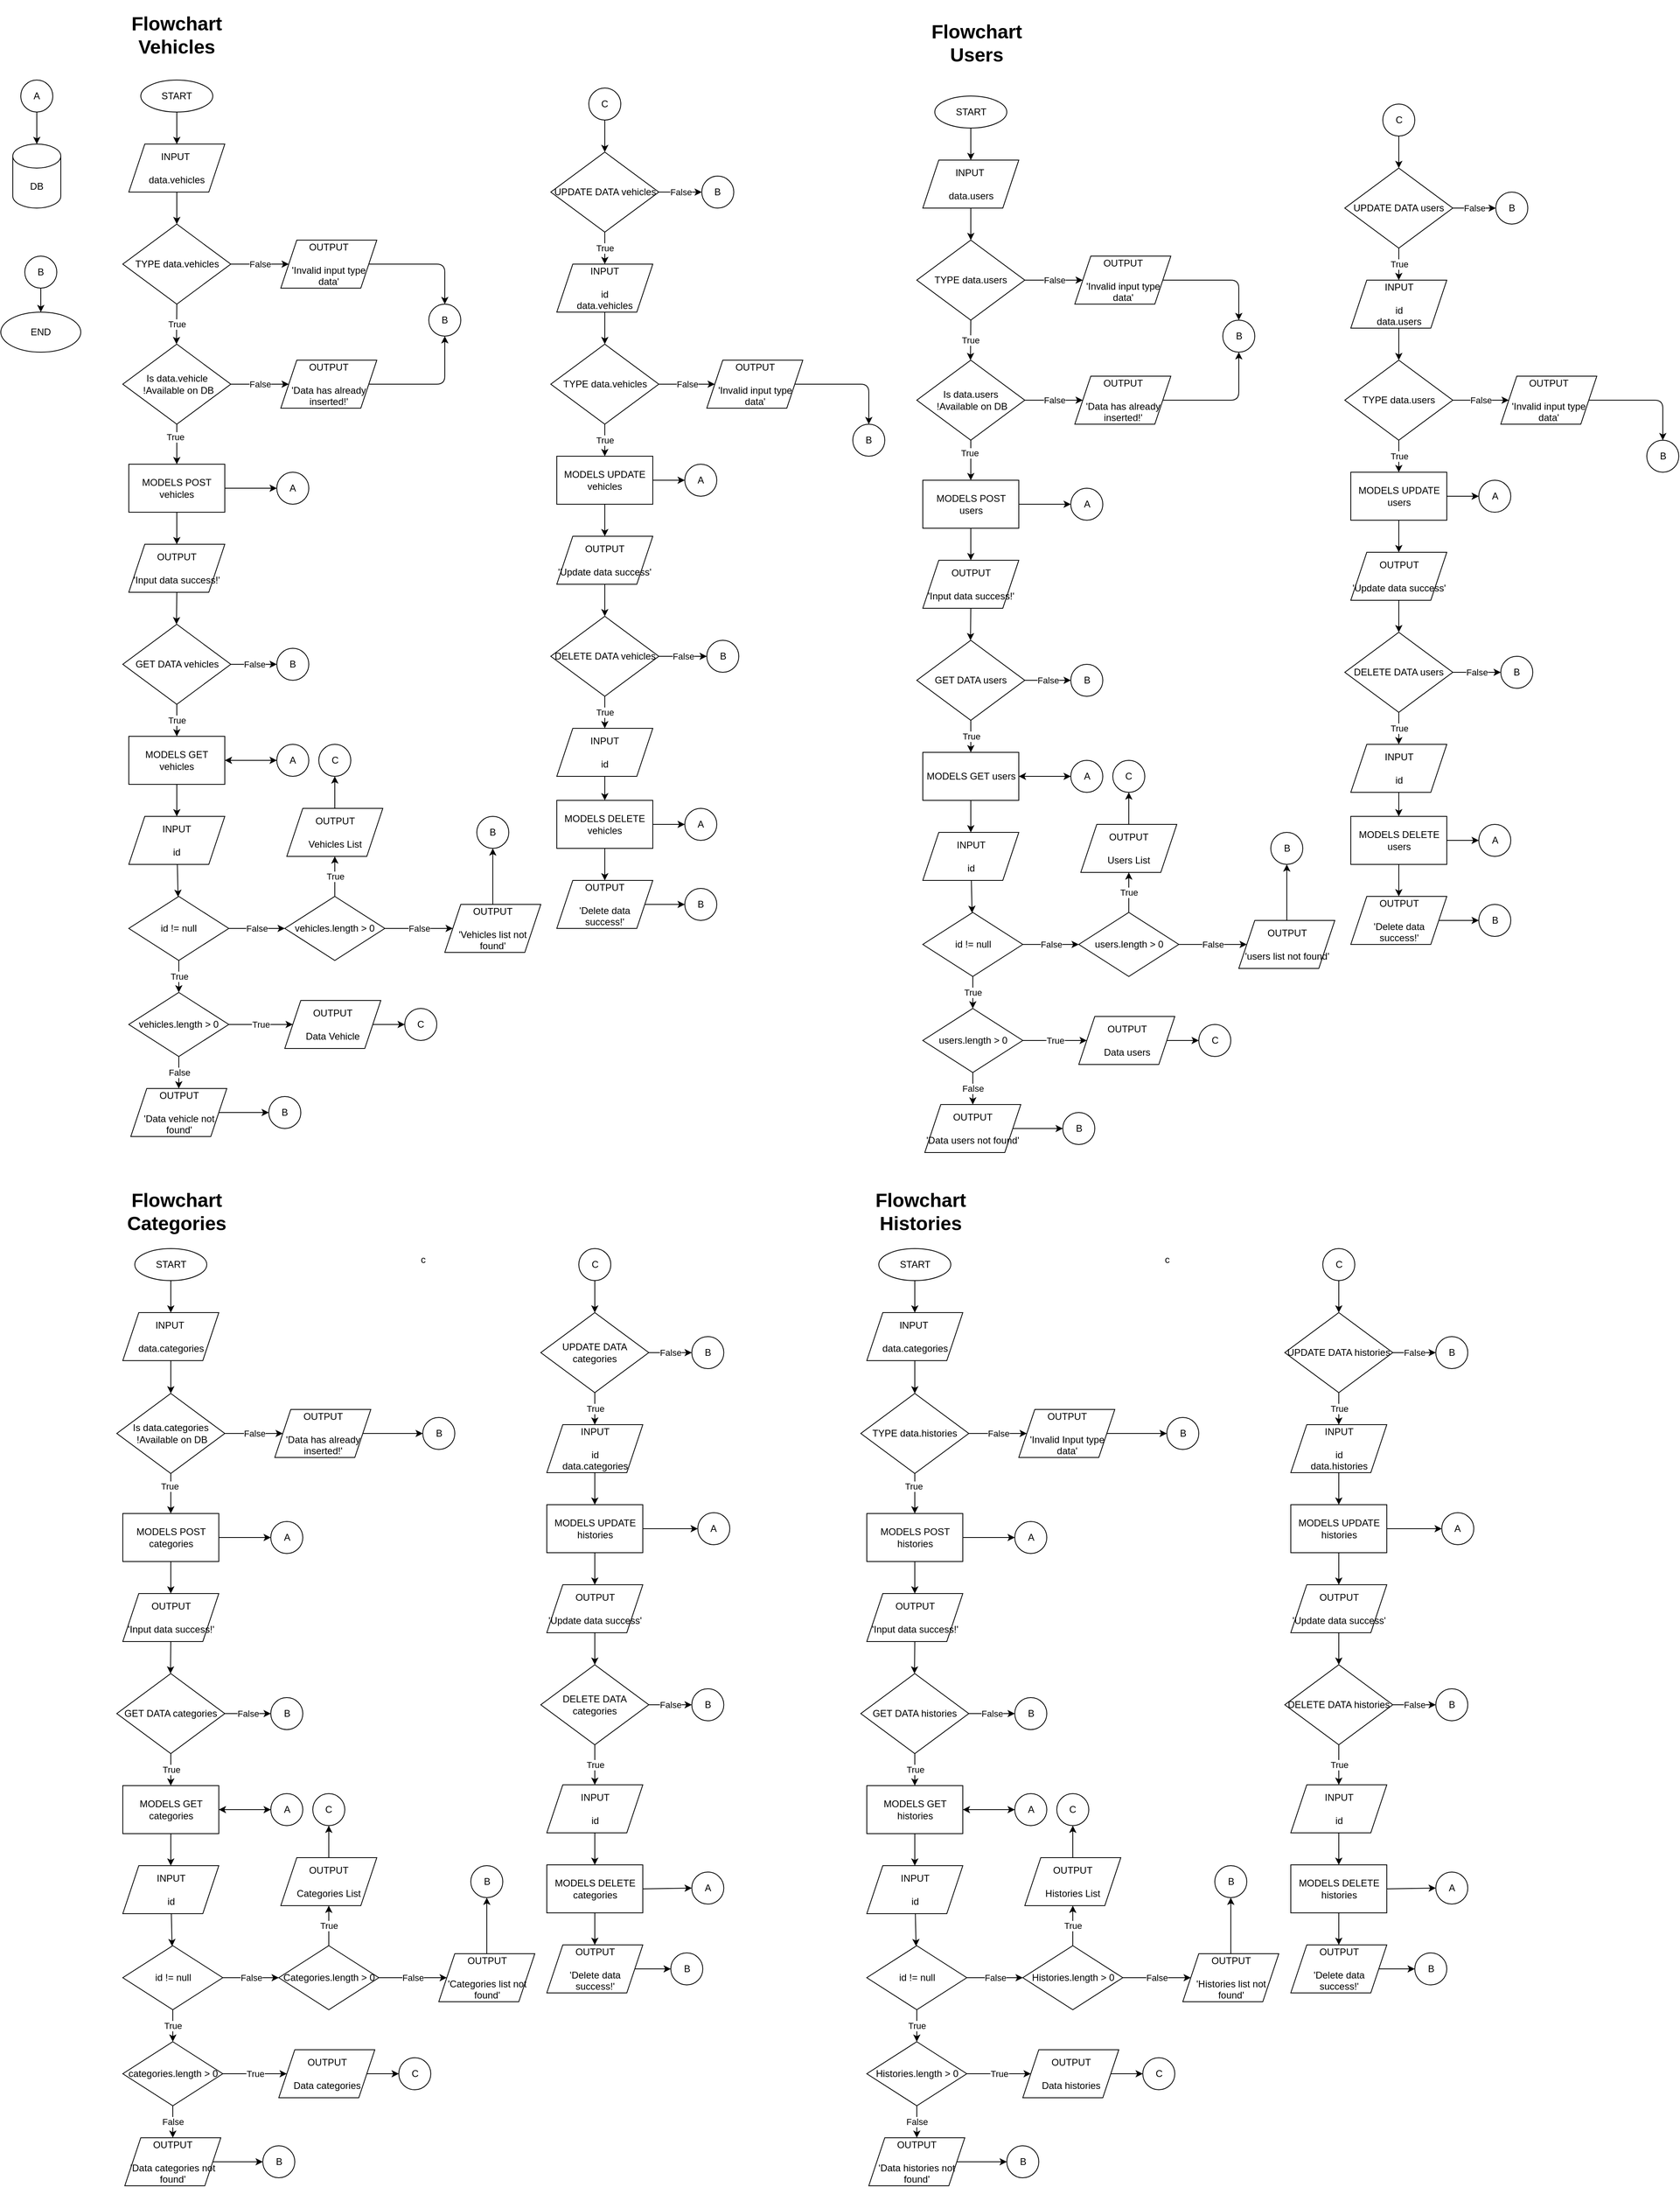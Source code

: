<mxfile>
    <diagram id="RpYcxEiXhlqE6-6RMeCe" name="Flowchart">
        <mxGraphModel dx="716" dy="607" grid="1" gridSize="10" guides="1" tooltips="1" connect="1" arrows="1" fold="1" page="1" pageScale="1" pageWidth="850" pageHeight="1100" math="0" shadow="0">
            <root>
                <mxCell id="0"/>
                <mxCell id="1" parent="0"/>
                <mxCell id="3" value="False" style="edgeStyle=none;html=1;" parent="1" edge="1">
                    <mxGeometry relative="1" as="geometry">
                        <mxPoint x="510" y="275" as="sourcePoint"/>
                    </mxGeometry>
                </mxCell>
                <mxCell id="jTWBaRGK2jDJUKLFi1sU-1" value="&lt;h1&gt;Flowchart Vehicles&lt;/h1&gt;" style="text;html=1;strokeColor=none;fillColor=none;spacing=5;spacingTop=-20;whiteSpace=wrap;overflow=hidden;rounded=0;align=center;" parent="1" vertex="1">
                    <mxGeometry x="160" y="10" width="150" height="70" as="geometry"/>
                </mxCell>
                <mxCell id="66" value="" style="group" parent="1" vertex="1" connectable="0">
                    <mxGeometry x="30" y="100" width="90" height="160" as="geometry"/>
                </mxCell>
                <mxCell id="30" value="A" style="ellipse;whiteSpace=wrap;html=1;aspect=fixed;" parent="66" vertex="1">
                    <mxGeometry x="10" width="40" height="40" as="geometry"/>
                </mxCell>
                <mxCell id="31" value="DB" style="shape=cylinder3;whiteSpace=wrap;html=1;boundedLbl=1;backgroundOutline=1;size=15;" parent="66" vertex="1">
                    <mxGeometry y="80" width="60" height="80" as="geometry"/>
                </mxCell>
                <mxCell id="65" style="edgeStyle=none;html=1;exitX=0.5;exitY=1;exitDx=0;exitDy=0;" parent="66" source="30" target="31" edge="1">
                    <mxGeometry relative="1" as="geometry"/>
                </mxCell>
                <mxCell id="74" style="edgeStyle=none;html=1;exitX=0.5;exitY=1;exitDx=0;exitDy=0;entryX=0.5;entryY=0;entryDx=0;entryDy=0;" parent="1" source="71" target="73" edge="1">
                    <mxGeometry relative="1" as="geometry"/>
                </mxCell>
                <mxCell id="71" value="B" style="ellipse;whiteSpace=wrap;html=1;aspect=fixed;" parent="1" vertex="1">
                    <mxGeometry x="45" y="320" width="40" height="40" as="geometry"/>
                </mxCell>
                <mxCell id="73" value="END" style="ellipse;whiteSpace=wrap;html=1;" parent="1" vertex="1">
                    <mxGeometry x="15" y="390" width="100" height="50" as="geometry"/>
                </mxCell>
                <mxCell id="282" value="" style="group" parent="1" vertex="1" connectable="0">
                    <mxGeometry x="1160" y="120" width="952.5" height="1320" as="geometry"/>
                </mxCell>
                <mxCell id="283" value="START" style="ellipse;whiteSpace=wrap;html=1;" parent="282" vertex="1">
                    <mxGeometry x="22.5" width="90" height="40" as="geometry"/>
                </mxCell>
                <mxCell id="284" value="INPUT&amp;nbsp;&lt;br&gt;&lt;br&gt;data.users" style="shape=parallelogram;perimeter=parallelogramPerimeter;whiteSpace=wrap;html=1;fixedSize=1;" parent="282" vertex="1">
                    <mxGeometry x="7.5" y="80" width="120" height="60" as="geometry"/>
                </mxCell>
                <mxCell id="285" value="" style="edgeStyle=none;html=1;" parent="282" source="283" target="284" edge="1">
                    <mxGeometry relative="1" as="geometry"/>
                </mxCell>
                <mxCell id="286" value="True" style="edgeStyle=none;html=1;exitX=0.5;exitY=1;exitDx=0;exitDy=0;" parent="282" source="287" edge="1">
                    <mxGeometry relative="1" as="geometry">
                        <mxPoint x="67.088" y="330" as="targetPoint"/>
                    </mxGeometry>
                </mxCell>
                <mxCell id="287" value="TYPE data.users" style="rhombus;whiteSpace=wrap;html=1;" parent="282" vertex="1">
                    <mxGeometry y="180" width="135" height="100" as="geometry"/>
                </mxCell>
                <mxCell id="288" value="" style="edgeStyle=none;html=1;" parent="282" source="284" target="287" edge="1">
                    <mxGeometry relative="1" as="geometry"/>
                </mxCell>
                <mxCell id="289" value="OUTPUT&lt;br&gt;&lt;br&gt;'Invalid input type data'" style="shape=parallelogram;perimeter=parallelogramPerimeter;whiteSpace=wrap;html=1;fixedSize=1;" parent="282" vertex="1">
                    <mxGeometry x="197.5" y="200" width="120" height="60" as="geometry"/>
                </mxCell>
                <mxCell id="290" value="False" style="edgeStyle=none;html=1;exitX=1;exitY=0.5;exitDx=0;exitDy=0;entryX=0;entryY=0.5;entryDx=0;entryDy=0;" parent="282" source="287" target="289" edge="1">
                    <mxGeometry relative="1" as="geometry"/>
                </mxCell>
                <mxCell id="291" value="Is data.users&lt;br&gt;&amp;nbsp;!Available on DB" style="rhombus;whiteSpace=wrap;html=1;" parent="282" vertex="1">
                    <mxGeometry y="330" width="135" height="100" as="geometry"/>
                </mxCell>
                <mxCell id="292" value="OUTPUT&lt;br&gt;&lt;br&gt;'Data has already inserted!'" style="shape=parallelogram;perimeter=parallelogramPerimeter;whiteSpace=wrap;html=1;fixedSize=1;" parent="282" vertex="1">
                    <mxGeometry x="197.5" y="350" width="120" height="60" as="geometry"/>
                </mxCell>
                <mxCell id="293" value="False" style="edgeStyle=none;html=1;exitX=1;exitY=0.5;exitDx=0;exitDy=0;entryX=0;entryY=0.5;entryDx=0;entryDy=0;" parent="282" source="291" target="292" edge="1">
                    <mxGeometry relative="1" as="geometry"/>
                </mxCell>
                <mxCell id="294" value="B" style="ellipse;whiteSpace=wrap;html=1;aspect=fixed;" parent="282" vertex="1">
                    <mxGeometry x="382.5" y="280" width="40" height="40" as="geometry"/>
                </mxCell>
                <mxCell id="295" style="edgeStyle=none;html=1;exitX=1;exitY=0.5;exitDx=0;exitDy=0;entryX=0.5;entryY=0;entryDx=0;entryDy=0;" parent="282" source="289" target="294" edge="1">
                    <mxGeometry relative="1" as="geometry">
                        <Array as="points">
                            <mxPoint x="402.5" y="230"/>
                        </Array>
                    </mxGeometry>
                </mxCell>
                <mxCell id="296" style="edgeStyle=none;html=1;exitX=1;exitY=0.5;exitDx=0;exitDy=0;entryX=0.5;entryY=1;entryDx=0;entryDy=0;" parent="282" source="292" target="294" edge="1">
                    <mxGeometry relative="1" as="geometry">
                        <Array as="points">
                            <mxPoint x="402.5" y="380"/>
                        </Array>
                    </mxGeometry>
                </mxCell>
                <mxCell id="297" value="MODELS POST users" style="whiteSpace=wrap;html=1;" parent="282" vertex="1">
                    <mxGeometry x="7.5" y="480" width="120" height="60" as="geometry"/>
                </mxCell>
                <mxCell id="298" value="" style="edgeStyle=none;html=1;" parent="282" source="291" target="297" edge="1">
                    <mxGeometry relative="1" as="geometry"/>
                </mxCell>
                <mxCell id="299" value="True" style="edgeLabel;html=1;align=center;verticalAlign=middle;resizable=0;points=[];" parent="298" vertex="1" connectable="0">
                    <mxGeometry x="-0.315" y="-2" relative="1" as="geometry">
                        <mxPoint y="-1" as="offset"/>
                    </mxGeometry>
                </mxCell>
                <mxCell id="300" value="A" style="ellipse;whiteSpace=wrap;html=1;aspect=fixed;" parent="282" vertex="1">
                    <mxGeometry x="192.5" y="490" width="40" height="40" as="geometry"/>
                </mxCell>
                <mxCell id="301" style="edgeStyle=none;html=1;exitX=1;exitY=0.5;exitDx=0;exitDy=0;entryX=0;entryY=0.5;entryDx=0;entryDy=0;" parent="282" source="297" target="300" edge="1">
                    <mxGeometry relative="1" as="geometry"/>
                </mxCell>
                <mxCell id="302" style="edgeStyle=none;html=1;exitX=0.5;exitY=1;exitDx=0;exitDy=0;" parent="282" source="303" edge="1">
                    <mxGeometry relative="1" as="geometry">
                        <mxPoint x="67.088" y="680" as="targetPoint"/>
                    </mxGeometry>
                </mxCell>
                <mxCell id="303" value="OUTPUT&lt;br&gt;&lt;br&gt;'Input data success!'" style="shape=parallelogram;perimeter=parallelogramPerimeter;whiteSpace=wrap;html=1;fixedSize=1;" parent="282" vertex="1">
                    <mxGeometry x="7.5" y="580" width="120" height="60" as="geometry"/>
                </mxCell>
                <mxCell id="304" style="edgeStyle=none;html=1;exitX=0.5;exitY=1;exitDx=0;exitDy=0;entryX=0.5;entryY=0;entryDx=0;entryDy=0;" parent="282" source="297" target="303" edge="1">
                    <mxGeometry relative="1" as="geometry"/>
                </mxCell>
                <mxCell id="305" value="C" style="ellipse;whiteSpace=wrap;html=1;aspect=fixed;" parent="282" vertex="1">
                    <mxGeometry x="582.5" y="10" width="40" height="40" as="geometry"/>
                </mxCell>
                <mxCell id="306" value="GET DATA users" style="rhombus;whiteSpace=wrap;html=1;" parent="282" vertex="1">
                    <mxGeometry y="680" width="135" height="100" as="geometry"/>
                </mxCell>
                <mxCell id="307" value="B" style="ellipse;whiteSpace=wrap;html=1;aspect=fixed;" parent="282" vertex="1">
                    <mxGeometry x="192.5" y="710" width="40" height="40" as="geometry"/>
                </mxCell>
                <mxCell id="308" value="False" style="edgeStyle=none;html=1;exitX=1;exitY=0.5;exitDx=0;exitDy=0;entryX=0;entryY=0.5;entryDx=0;entryDy=0;" parent="282" source="306" target="307" edge="1">
                    <mxGeometry relative="1" as="geometry"/>
                </mxCell>
                <mxCell id="309" value="MODELS GET users" style="whiteSpace=wrap;html=1;" parent="282" vertex="1">
                    <mxGeometry x="7.5" y="820" width="120" height="60" as="geometry"/>
                </mxCell>
                <mxCell id="310" value="True" style="edgeStyle=none;html=1;exitX=0.5;exitY=1;exitDx=0;exitDy=0;entryX=0.5;entryY=0;entryDx=0;entryDy=0;" parent="282" source="306" target="309" edge="1">
                    <mxGeometry relative="1" as="geometry"/>
                </mxCell>
                <mxCell id="311" style="edgeStyle=none;html=1;exitX=0;exitY=0.5;exitDx=0;exitDy=0;entryX=1;entryY=0.5;entryDx=0;entryDy=0;" parent="282" source="312" target="309" edge="1">
                    <mxGeometry relative="1" as="geometry"/>
                </mxCell>
                <mxCell id="312" value="A" style="ellipse;whiteSpace=wrap;html=1;aspect=fixed;" parent="282" vertex="1">
                    <mxGeometry x="192.5" y="830" width="40" height="40" as="geometry"/>
                </mxCell>
                <mxCell id="313" style="edgeStyle=none;html=1;exitX=1;exitY=0.5;exitDx=0;exitDy=0;entryX=0;entryY=0.5;entryDx=0;entryDy=0;" parent="282" source="309" target="312" edge="1">
                    <mxGeometry relative="1" as="geometry"/>
                </mxCell>
                <mxCell id="314" value="INPUT&lt;br&gt;&lt;br&gt;id" style="shape=parallelogram;perimeter=parallelogramPerimeter;whiteSpace=wrap;html=1;fixedSize=1;" parent="282" vertex="1">
                    <mxGeometry x="7.5" y="920" width="120" height="60" as="geometry"/>
                </mxCell>
                <mxCell id="315" value="" style="edgeStyle=none;html=1;" parent="282" source="309" target="314" edge="1">
                    <mxGeometry relative="1" as="geometry"/>
                </mxCell>
                <mxCell id="316" value="id != null" style="rhombus;whiteSpace=wrap;html=1;" parent="282" vertex="1">
                    <mxGeometry x="7.5" y="1020" width="125" height="80" as="geometry"/>
                </mxCell>
                <mxCell id="317" value="" style="edgeStyle=none;html=1;" parent="282" source="314" target="316" edge="1">
                    <mxGeometry relative="1" as="geometry"/>
                </mxCell>
                <mxCell id="318" value="users.length &amp;gt; 0" style="rhombus;whiteSpace=wrap;html=1;" parent="282" vertex="1">
                    <mxGeometry x="202.5" y="1020" width="125" height="80" as="geometry"/>
                </mxCell>
                <mxCell id="319" value="False" style="edgeStyle=none;html=1;exitX=1;exitY=0.5;exitDx=0;exitDy=0;entryX=0;entryY=0.5;entryDx=0;entryDy=0;" parent="282" source="316" target="318" edge="1">
                    <mxGeometry relative="1" as="geometry"/>
                </mxCell>
                <mxCell id="320" value="OUTPUT&lt;br&gt;&lt;br&gt;Users List" style="shape=parallelogram;perimeter=parallelogramPerimeter;whiteSpace=wrap;html=1;fixedSize=1;" parent="282" vertex="1">
                    <mxGeometry x="205" y="910" width="120" height="60" as="geometry"/>
                </mxCell>
                <mxCell id="321" value="True" style="edgeStyle=none;html=1;" parent="282" source="318" target="320" edge="1">
                    <mxGeometry relative="1" as="geometry"/>
                </mxCell>
                <mxCell id="322" value="OUTPUT&lt;br&gt;&lt;br&gt;'users list not found'" style="shape=parallelogram;perimeter=parallelogramPerimeter;whiteSpace=wrap;html=1;fixedSize=1;" parent="282" vertex="1">
                    <mxGeometry x="402.5" y="1030" width="120" height="60" as="geometry"/>
                </mxCell>
                <mxCell id="323" value="False" style="edgeStyle=none;html=1;" parent="282" source="318" target="322" edge="1">
                    <mxGeometry relative="1" as="geometry"/>
                </mxCell>
                <mxCell id="324" value="B" style="ellipse;whiteSpace=wrap;html=1;aspect=fixed;" parent="282" vertex="1">
                    <mxGeometry x="442.5" y="920" width="40" height="40" as="geometry"/>
                </mxCell>
                <mxCell id="325" style="edgeStyle=none;html=1;exitX=0.5;exitY=0;exitDx=0;exitDy=0;entryX=0.5;entryY=1;entryDx=0;entryDy=0;" parent="282" source="322" target="324" edge="1">
                    <mxGeometry relative="1" as="geometry"/>
                </mxCell>
                <mxCell id="326" value="users.length &amp;gt; 0" style="rhombus;whiteSpace=wrap;html=1;" parent="282" vertex="1">
                    <mxGeometry x="7.5" y="1140" width="125" height="80" as="geometry"/>
                </mxCell>
                <mxCell id="327" value="True" style="edgeStyle=none;html=1;exitX=0.5;exitY=1;exitDx=0;exitDy=0;entryX=0.5;entryY=0;entryDx=0;entryDy=0;" parent="282" source="316" target="326" edge="1">
                    <mxGeometry relative="1" as="geometry"/>
                </mxCell>
                <mxCell id="328" value="OUTPUT&lt;br&gt;&lt;br&gt;'Data users not found'" style="shape=parallelogram;perimeter=parallelogramPerimeter;whiteSpace=wrap;html=1;fixedSize=1;" parent="282" vertex="1">
                    <mxGeometry x="10" y="1260" width="120" height="60" as="geometry"/>
                </mxCell>
                <mxCell id="329" value="False" style="edgeStyle=none;html=1;entryX=0.5;entryY=0;entryDx=0;entryDy=0;" parent="282" source="326" target="328" edge="1">
                    <mxGeometry relative="1" as="geometry"/>
                </mxCell>
                <mxCell id="330" style="edgeStyle=none;html=1;exitX=1;exitY=0.5;exitDx=0;exitDy=0;" parent="282" source="331" edge="1">
                    <mxGeometry relative="1" as="geometry">
                        <mxPoint x="352.5" y="1180.059" as="targetPoint"/>
                    </mxGeometry>
                </mxCell>
                <mxCell id="331" value="OUTPUT&lt;br&gt;&lt;br&gt;Data users" style="shape=parallelogram;perimeter=parallelogramPerimeter;whiteSpace=wrap;html=1;fixedSize=1;" parent="282" vertex="1">
                    <mxGeometry x="202.5" y="1150" width="120" height="60" as="geometry"/>
                </mxCell>
                <mxCell id="332" value="True" style="edgeStyle=none;html=1;exitX=1;exitY=0.5;exitDx=0;exitDy=0;entryX=0;entryY=0.5;entryDx=0;entryDy=0;" parent="282" source="326" target="331" edge="1">
                    <mxGeometry relative="1" as="geometry"/>
                </mxCell>
                <mxCell id="333" value="C" style="ellipse;whiteSpace=wrap;html=1;aspect=fixed;" parent="282" vertex="1">
                    <mxGeometry x="352.5" y="1160" width="40" height="40" as="geometry"/>
                </mxCell>
                <mxCell id="334" value="C" style="ellipse;whiteSpace=wrap;html=1;aspect=fixed;" parent="282" vertex="1">
                    <mxGeometry x="245" y="830" width="40" height="40" as="geometry"/>
                </mxCell>
                <mxCell id="335" style="edgeStyle=none;html=1;exitX=0.5;exitY=0;exitDx=0;exitDy=0;entryX=0.5;entryY=1;entryDx=0;entryDy=0;" parent="282" source="320" target="334" edge="1">
                    <mxGeometry relative="1" as="geometry"/>
                </mxCell>
                <mxCell id="336" value="B" style="ellipse;whiteSpace=wrap;html=1;aspect=fixed;" parent="282" vertex="1">
                    <mxGeometry x="182.5" y="1270" width="40" height="40" as="geometry"/>
                </mxCell>
                <mxCell id="337" style="edgeStyle=none;html=1;exitX=1;exitY=0.5;exitDx=0;exitDy=0;entryX=0;entryY=0.5;entryDx=0;entryDy=0;" parent="282" source="328" target="336" edge="1">
                    <mxGeometry relative="1" as="geometry"/>
                </mxCell>
                <mxCell id="338" value="UPDATE DATA users" style="rhombus;whiteSpace=wrap;html=1;" parent="282" vertex="1">
                    <mxGeometry x="535" y="90" width="135" height="100" as="geometry"/>
                </mxCell>
                <mxCell id="339" style="edgeStyle=none;html=1;exitX=0.5;exitY=1;exitDx=0;exitDy=0;" parent="282" source="305" target="338" edge="1">
                    <mxGeometry relative="1" as="geometry"/>
                </mxCell>
                <mxCell id="340" value="B" style="ellipse;whiteSpace=wrap;html=1;aspect=fixed;" parent="282" vertex="1">
                    <mxGeometry x="723.75" y="120" width="40" height="40" as="geometry"/>
                </mxCell>
                <mxCell id="341" value="False" style="edgeStyle=none;html=1;exitX=1;exitY=0.5;exitDx=0;exitDy=0;entryX=0;entryY=0.5;entryDx=0;entryDy=0;" parent="282" source="338" target="340" edge="1">
                    <mxGeometry relative="1" as="geometry"/>
                </mxCell>
                <mxCell id="342" value="INPUT&lt;br&gt;&lt;br&gt;id&lt;br&gt;data.users" style="shape=parallelogram;perimeter=parallelogramPerimeter;whiteSpace=wrap;html=1;fixedSize=1;" parent="282" vertex="1">
                    <mxGeometry x="542.5" y="230" width="120" height="60" as="geometry"/>
                </mxCell>
                <mxCell id="343" value="True" style="edgeStyle=none;html=1;exitX=0.5;exitY=1;exitDx=0;exitDy=0;entryX=0.5;entryY=0;entryDx=0;entryDy=0;" parent="282" source="338" target="342" edge="1">
                    <mxGeometry relative="1" as="geometry"/>
                </mxCell>
                <mxCell id="344" value="TYPE data.users" style="rhombus;whiteSpace=wrap;html=1;" parent="282" vertex="1">
                    <mxGeometry x="535" y="330" width="135" height="100" as="geometry"/>
                </mxCell>
                <mxCell id="345" style="edgeStyle=none;html=1;exitX=0.5;exitY=1;exitDx=0;exitDy=0;entryX=0.5;entryY=0;entryDx=0;entryDy=0;" parent="282" source="342" target="344" edge="1">
                    <mxGeometry relative="1" as="geometry"/>
                </mxCell>
                <mxCell id="346" value="OUTPUT&lt;br&gt;&lt;br&gt;'Invalid input type data'" style="shape=parallelogram;perimeter=parallelogramPerimeter;whiteSpace=wrap;html=1;fixedSize=1;" parent="282" vertex="1">
                    <mxGeometry x="730" y="350" width="120" height="60" as="geometry"/>
                </mxCell>
                <mxCell id="347" value="False" style="edgeStyle=none;html=1;exitX=1;exitY=0.5;exitDx=0;exitDy=0;entryX=0;entryY=0.5;entryDx=0;entryDy=0;" parent="282" source="344" target="346" edge="1">
                    <mxGeometry relative="1" as="geometry"/>
                </mxCell>
                <mxCell id="348" value="B" style="ellipse;whiteSpace=wrap;html=1;aspect=fixed;" parent="282" vertex="1">
                    <mxGeometry x="912.5" y="430" width="40" height="40" as="geometry"/>
                </mxCell>
                <mxCell id="349" style="edgeStyle=none;html=1;exitX=1;exitY=0.5;exitDx=0;exitDy=0;entryX=0.5;entryY=0;entryDx=0;entryDy=0;" parent="282" source="346" target="348" edge="1">
                    <mxGeometry relative="1" as="geometry">
                        <Array as="points">
                            <mxPoint x="932.5" y="380"/>
                        </Array>
                    </mxGeometry>
                </mxCell>
                <mxCell id="350" value="MODELS UPDATE users" style="whiteSpace=wrap;html=1;" parent="282" vertex="1">
                    <mxGeometry x="542.5" y="470" width="120" height="60" as="geometry"/>
                </mxCell>
                <mxCell id="351" value="True" style="edgeStyle=none;html=1;exitX=0.5;exitY=1;exitDx=0;exitDy=0;entryX=0.5;entryY=0;entryDx=0;entryDy=0;" parent="282" source="344" target="350" edge="1">
                    <mxGeometry relative="1" as="geometry"/>
                </mxCell>
                <mxCell id="352" value="A" style="ellipse;whiteSpace=wrap;html=1;aspect=fixed;" parent="282" vertex="1">
                    <mxGeometry x="702.5" y="480" width="40" height="40" as="geometry"/>
                </mxCell>
                <mxCell id="353" style="edgeStyle=none;html=1;exitX=1;exitY=0.5;exitDx=0;exitDy=0;entryX=0;entryY=0.5;entryDx=0;entryDy=0;" parent="282" source="350" target="352" edge="1">
                    <mxGeometry relative="1" as="geometry"/>
                </mxCell>
                <mxCell id="354" value="OUTPUT&lt;br&gt;&lt;br&gt;'Update data success'" style="shape=parallelogram;perimeter=parallelogramPerimeter;whiteSpace=wrap;html=1;fixedSize=1;" parent="282" vertex="1">
                    <mxGeometry x="542.5" y="570" width="120" height="60" as="geometry"/>
                </mxCell>
                <mxCell id="355" style="edgeStyle=none;html=1;exitX=0.5;exitY=1;exitDx=0;exitDy=0;entryX=0.5;entryY=0;entryDx=0;entryDy=0;" parent="282" source="350" target="354" edge="1">
                    <mxGeometry relative="1" as="geometry"/>
                </mxCell>
                <mxCell id="356" value="DELETE DATA users" style="rhombus;whiteSpace=wrap;html=1;" parent="282" vertex="1">
                    <mxGeometry x="535" y="670" width="135" height="100" as="geometry"/>
                </mxCell>
                <mxCell id="357" style="edgeStyle=none;html=1;exitX=0.5;exitY=1;exitDx=0;exitDy=0;entryX=0.5;entryY=0;entryDx=0;entryDy=0;" parent="282" source="354" target="356" edge="1">
                    <mxGeometry relative="1" as="geometry"/>
                </mxCell>
                <mxCell id="358" value="B" style="ellipse;whiteSpace=wrap;html=1;aspect=fixed;" parent="282" vertex="1">
                    <mxGeometry x="730" y="700" width="40" height="40" as="geometry"/>
                </mxCell>
                <mxCell id="359" value="False" style="edgeStyle=none;html=1;exitX=1;exitY=0.5;exitDx=0;exitDy=0;entryX=0;entryY=0.5;entryDx=0;entryDy=0;" parent="282" source="356" target="358" edge="1">
                    <mxGeometry relative="1" as="geometry"/>
                </mxCell>
                <mxCell id="360" value="INPUT&lt;br&gt;&lt;br&gt;id" style="shape=parallelogram;perimeter=parallelogramPerimeter;whiteSpace=wrap;html=1;fixedSize=1;" parent="282" vertex="1">
                    <mxGeometry x="542.5" y="810" width="120" height="60" as="geometry"/>
                </mxCell>
                <mxCell id="361" value="True" style="edgeStyle=none;html=1;exitX=0.5;exitY=1;exitDx=0;exitDy=0;" parent="282" source="356" target="360" edge="1">
                    <mxGeometry relative="1" as="geometry"/>
                </mxCell>
                <mxCell id="362" value="MODELS DELETE users" style="whiteSpace=wrap;html=1;" parent="282" vertex="1">
                    <mxGeometry x="542.5" y="900" width="120" height="60" as="geometry"/>
                </mxCell>
                <mxCell id="363" style="edgeStyle=none;html=1;exitX=0.5;exitY=1;exitDx=0;exitDy=0;entryX=0.5;entryY=0;entryDx=0;entryDy=0;" parent="282" source="360" target="362" edge="1">
                    <mxGeometry relative="1" as="geometry"/>
                </mxCell>
                <mxCell id="364" value="A" style="ellipse;whiteSpace=wrap;html=1;aspect=fixed;" parent="282" vertex="1">
                    <mxGeometry x="702.5" y="910" width="40" height="40" as="geometry"/>
                </mxCell>
                <mxCell id="365" style="edgeStyle=none;html=1;exitX=1;exitY=0.5;exitDx=0;exitDy=0;entryX=0;entryY=0.5;entryDx=0;entryDy=0;" parent="282" source="362" target="364" edge="1">
                    <mxGeometry relative="1" as="geometry"/>
                </mxCell>
                <mxCell id="366" value="OUTPUT&lt;br&gt;&lt;br&gt;'Delete data &lt;br&gt;success!'" style="shape=parallelogram;perimeter=parallelogramPerimeter;whiteSpace=wrap;html=1;fixedSize=1;" parent="282" vertex="1">
                    <mxGeometry x="542.5" y="1000" width="120" height="60" as="geometry"/>
                </mxCell>
                <mxCell id="367" style="edgeStyle=none;html=1;exitX=0.5;exitY=1;exitDx=0;exitDy=0;entryX=0.5;entryY=0;entryDx=0;entryDy=0;" parent="282" source="362" target="366" edge="1">
                    <mxGeometry relative="1" as="geometry"/>
                </mxCell>
                <mxCell id="368" value="B" style="ellipse;whiteSpace=wrap;html=1;aspect=fixed;" parent="282" vertex="1">
                    <mxGeometry x="702.5" y="1010" width="40" height="40" as="geometry"/>
                </mxCell>
                <mxCell id="369" style="edgeStyle=none;html=1;exitX=1;exitY=0.5;exitDx=0;exitDy=0;entryX=0;entryY=0.5;entryDx=0;entryDy=0;" parent="282" source="366" target="368" edge="1">
                    <mxGeometry relative="1" as="geometry"/>
                </mxCell>
                <mxCell id="370" value="&lt;h1&gt;Flowchart Users&lt;/h1&gt;" style="text;html=1;strokeColor=none;fillColor=none;spacing=5;spacingTop=-20;whiteSpace=wrap;overflow=hidden;rounded=0;align=center;" parent="1" vertex="1">
                    <mxGeometry x="1160" y="20" width="150" height="70" as="geometry"/>
                </mxCell>
                <mxCell id="371" value="&lt;h1&gt;Flowchart Categories&lt;/h1&gt;" style="text;html=1;strokeColor=none;fillColor=none;spacing=5;spacingTop=-20;whiteSpace=wrap;overflow=hidden;rounded=0;align=center;" parent="1" vertex="1">
                    <mxGeometry x="160" y="1480" width="150" height="70" as="geometry"/>
                </mxCell>
                <mxCell id="136" value="START" style="ellipse;whiteSpace=wrap;html=1;" parent="1" vertex="1">
                    <mxGeometry x="190" y="100" width="90" height="40" as="geometry"/>
                </mxCell>
                <mxCell id="139" value="INPUT&amp;nbsp;&lt;br&gt;&lt;br&gt;data.vehicles" style="shape=parallelogram;perimeter=parallelogramPerimeter;whiteSpace=wrap;html=1;fixedSize=1;" parent="1" vertex="1">
                    <mxGeometry x="175" y="180" width="120" height="60" as="geometry"/>
                </mxCell>
                <mxCell id="140" value="" style="edgeStyle=none;html=1;" parent="1" source="136" target="139" edge="1">
                    <mxGeometry relative="1" as="geometry"/>
                </mxCell>
                <mxCell id="149" value="True" style="edgeStyle=none;html=1;exitX=0.5;exitY=1;exitDx=0;exitDy=0;" parent="1" source="141" edge="1">
                    <mxGeometry relative="1" as="geometry">
                        <mxPoint x="234.588" y="430" as="targetPoint"/>
                    </mxGeometry>
                </mxCell>
                <mxCell id="141" value="TYPE data.vehicles" style="rhombus;whiteSpace=wrap;html=1;" parent="1" vertex="1">
                    <mxGeometry x="167.5" y="280" width="135" height="100" as="geometry"/>
                </mxCell>
                <mxCell id="142" value="" style="edgeStyle=none;html=1;" parent="1" source="139" target="141" edge="1">
                    <mxGeometry relative="1" as="geometry"/>
                </mxCell>
                <mxCell id="144" value="OUTPUT&lt;br&gt;&lt;br&gt;'Invalid input type data'" style="shape=parallelogram;perimeter=parallelogramPerimeter;whiteSpace=wrap;html=1;fixedSize=1;" parent="1" vertex="1">
                    <mxGeometry x="365" y="300" width="120" height="60" as="geometry"/>
                </mxCell>
                <mxCell id="146" value="False" style="edgeStyle=none;html=1;exitX=1;exitY=0.5;exitDx=0;exitDy=0;entryX=0;entryY=0.5;entryDx=0;entryDy=0;" parent="1" source="141" target="144" edge="1">
                    <mxGeometry relative="1" as="geometry"/>
                </mxCell>
                <mxCell id="150" value="Is data.vehicle&lt;br&gt;&amp;nbsp;!Available on DB" style="rhombus;whiteSpace=wrap;html=1;" parent="1" vertex="1">
                    <mxGeometry x="167.5" y="430" width="135" height="100" as="geometry"/>
                </mxCell>
                <mxCell id="152" value="OUTPUT&lt;br&gt;&lt;br&gt;'Data has already inserted!'" style="shape=parallelogram;perimeter=parallelogramPerimeter;whiteSpace=wrap;html=1;fixedSize=1;" parent="1" vertex="1">
                    <mxGeometry x="365" y="450" width="120" height="60" as="geometry"/>
                </mxCell>
                <mxCell id="155" value="False" style="edgeStyle=none;html=1;exitX=1;exitY=0.5;exitDx=0;exitDy=0;entryX=0;entryY=0.5;entryDx=0;entryDy=0;" parent="1" source="150" target="152" edge="1">
                    <mxGeometry relative="1" as="geometry"/>
                </mxCell>
                <mxCell id="156" value="B" style="ellipse;whiteSpace=wrap;html=1;aspect=fixed;" parent="1" vertex="1">
                    <mxGeometry x="550" y="380" width="40" height="40" as="geometry"/>
                </mxCell>
                <mxCell id="212" style="edgeStyle=none;html=1;exitX=1;exitY=0.5;exitDx=0;exitDy=0;entryX=0.5;entryY=0;entryDx=0;entryDy=0;" parent="1" source="144" target="156" edge="1">
                    <mxGeometry relative="1" as="geometry">
                        <Array as="points">
                            <mxPoint x="570" y="330"/>
                        </Array>
                    </mxGeometry>
                </mxCell>
                <mxCell id="213" style="edgeStyle=none;html=1;exitX=1;exitY=0.5;exitDx=0;exitDy=0;entryX=0.5;entryY=1;entryDx=0;entryDy=0;" parent="1" source="152" target="156" edge="1">
                    <mxGeometry relative="1" as="geometry">
                        <Array as="points">
                            <mxPoint x="570" y="480"/>
                        </Array>
                    </mxGeometry>
                </mxCell>
                <mxCell id="159" value="MODELS POST vehicles" style="whiteSpace=wrap;html=1;" parent="1" vertex="1">
                    <mxGeometry x="175" y="580" width="120" height="60" as="geometry"/>
                </mxCell>
                <mxCell id="160" value="" style="edgeStyle=none;html=1;" parent="1" source="150" target="159" edge="1">
                    <mxGeometry relative="1" as="geometry"/>
                </mxCell>
                <mxCell id="161" value="True" style="edgeLabel;html=1;align=center;verticalAlign=middle;resizable=0;points=[];" parent="160" vertex="1" connectable="0">
                    <mxGeometry x="-0.315" y="-2" relative="1" as="geometry">
                        <mxPoint y="-1" as="offset"/>
                    </mxGeometry>
                </mxCell>
                <mxCell id="166" value="A" style="ellipse;whiteSpace=wrap;html=1;aspect=fixed;" parent="1" vertex="1">
                    <mxGeometry x="360" y="590" width="40" height="40" as="geometry"/>
                </mxCell>
                <mxCell id="167" style="edgeStyle=none;html=1;exitX=1;exitY=0.5;exitDx=0;exitDy=0;entryX=0;entryY=0.5;entryDx=0;entryDy=0;" parent="1" source="159" target="166" edge="1">
                    <mxGeometry relative="1" as="geometry"/>
                </mxCell>
                <mxCell id="183" style="edgeStyle=none;html=1;exitX=0.5;exitY=1;exitDx=0;exitDy=0;" parent="1" source="178" edge="1">
                    <mxGeometry relative="1" as="geometry">
                        <mxPoint x="234.588" y="780" as="targetPoint"/>
                    </mxGeometry>
                </mxCell>
                <mxCell id="178" value="OUTPUT&lt;br&gt;&lt;br&gt;'Input data success!'" style="shape=parallelogram;perimeter=parallelogramPerimeter;whiteSpace=wrap;html=1;fixedSize=1;" parent="1" vertex="1">
                    <mxGeometry x="175" y="680" width="120" height="60" as="geometry"/>
                </mxCell>
                <mxCell id="179" style="edgeStyle=none;html=1;exitX=0.5;exitY=1;exitDx=0;exitDy=0;entryX=0.5;entryY=0;entryDx=0;entryDy=0;" parent="1" source="159" target="178" edge="1">
                    <mxGeometry relative="1" as="geometry"/>
                </mxCell>
                <mxCell id="227" value="C" style="ellipse;whiteSpace=wrap;html=1;aspect=fixed;" parent="1" vertex="1">
                    <mxGeometry x="750" y="110" width="40" height="40" as="geometry"/>
                </mxCell>
                <mxCell id="245" value="GET DATA vehicles" style="rhombus;whiteSpace=wrap;html=1;" parent="1" vertex="1">
                    <mxGeometry x="167.5" y="780" width="135" height="100" as="geometry"/>
                </mxCell>
                <mxCell id="247" value="B" style="ellipse;whiteSpace=wrap;html=1;aspect=fixed;" parent="1" vertex="1">
                    <mxGeometry x="360" y="810" width="40" height="40" as="geometry"/>
                </mxCell>
                <mxCell id="248" value="False" style="edgeStyle=none;html=1;exitX=1;exitY=0.5;exitDx=0;exitDy=0;entryX=0;entryY=0.5;entryDx=0;entryDy=0;" parent="1" source="245" target="247" edge="1">
                    <mxGeometry relative="1" as="geometry"/>
                </mxCell>
                <mxCell id="184" value="MODELS GET vehicles" style="whiteSpace=wrap;html=1;" parent="1" vertex="1">
                    <mxGeometry x="175" y="920" width="120" height="60" as="geometry"/>
                </mxCell>
                <mxCell id="249" value="True" style="edgeStyle=none;html=1;exitX=0.5;exitY=1;exitDx=0;exitDy=0;entryX=0.5;entryY=0;entryDx=0;entryDy=0;" parent="1" source="245" target="184" edge="1">
                    <mxGeometry relative="1" as="geometry"/>
                </mxCell>
                <mxCell id="188" style="edgeStyle=none;html=1;exitX=0;exitY=0.5;exitDx=0;exitDy=0;entryX=1;entryY=0.5;entryDx=0;entryDy=0;" parent="1" source="185" target="184" edge="1">
                    <mxGeometry relative="1" as="geometry"/>
                </mxCell>
                <mxCell id="185" value="A" style="ellipse;whiteSpace=wrap;html=1;aspect=fixed;" parent="1" vertex="1">
                    <mxGeometry x="360" y="930" width="40" height="40" as="geometry"/>
                </mxCell>
                <mxCell id="187" style="edgeStyle=none;html=1;exitX=1;exitY=0.5;exitDx=0;exitDy=0;entryX=0;entryY=0.5;entryDx=0;entryDy=0;" parent="1" source="184" target="185" edge="1">
                    <mxGeometry relative="1" as="geometry"/>
                </mxCell>
                <mxCell id="190" value="INPUT&lt;br&gt;&lt;br&gt;id" style="shape=parallelogram;perimeter=parallelogramPerimeter;whiteSpace=wrap;html=1;fixedSize=1;" parent="1" vertex="1">
                    <mxGeometry x="175" y="1020" width="120" height="60" as="geometry"/>
                </mxCell>
                <mxCell id="191" value="" style="edgeStyle=none;html=1;" parent="1" source="184" target="190" edge="1">
                    <mxGeometry relative="1" as="geometry"/>
                </mxCell>
                <mxCell id="193" value="id != null" style="rhombus;whiteSpace=wrap;html=1;" parent="1" vertex="1">
                    <mxGeometry x="175" y="1120" width="125" height="80" as="geometry"/>
                </mxCell>
                <mxCell id="194" value="" style="edgeStyle=none;html=1;" parent="1" source="190" target="193" edge="1">
                    <mxGeometry relative="1" as="geometry"/>
                </mxCell>
                <mxCell id="200" value="vehicles.length &amp;gt; 0" style="rhombus;whiteSpace=wrap;html=1;" parent="1" vertex="1">
                    <mxGeometry x="370" y="1120" width="125" height="80" as="geometry"/>
                </mxCell>
                <mxCell id="201" value="False" style="edgeStyle=none;html=1;exitX=1;exitY=0.5;exitDx=0;exitDy=0;entryX=0;entryY=0.5;entryDx=0;entryDy=0;" parent="1" source="193" target="200" edge="1">
                    <mxGeometry relative="1" as="geometry"/>
                </mxCell>
                <mxCell id="202" value="OUTPUT&lt;br&gt;&lt;br&gt;Vehicles List" style="shape=parallelogram;perimeter=parallelogramPerimeter;whiteSpace=wrap;html=1;fixedSize=1;" parent="1" vertex="1">
                    <mxGeometry x="372.5" y="1010" width="120" height="60" as="geometry"/>
                </mxCell>
                <mxCell id="203" value="True" style="edgeStyle=none;html=1;" parent="1" source="200" target="202" edge="1">
                    <mxGeometry relative="1" as="geometry"/>
                </mxCell>
                <mxCell id="204" value="OUTPUT&lt;br&gt;&lt;br&gt;'Vehicles list not found'" style="shape=parallelogram;perimeter=parallelogramPerimeter;whiteSpace=wrap;html=1;fixedSize=1;" parent="1" vertex="1">
                    <mxGeometry x="570" y="1130" width="120" height="60" as="geometry"/>
                </mxCell>
                <mxCell id="205" value="False" style="edgeStyle=none;html=1;" parent="1" source="200" target="204" edge="1">
                    <mxGeometry relative="1" as="geometry"/>
                </mxCell>
                <mxCell id="206" value="B" style="ellipse;whiteSpace=wrap;html=1;aspect=fixed;" parent="1" vertex="1">
                    <mxGeometry x="610" y="1020" width="40" height="40" as="geometry"/>
                </mxCell>
                <mxCell id="209" style="edgeStyle=none;html=1;exitX=0.5;exitY=0;exitDx=0;exitDy=0;entryX=0.5;entryY=1;entryDx=0;entryDy=0;" parent="1" source="204" target="206" edge="1">
                    <mxGeometry relative="1" as="geometry"/>
                </mxCell>
                <mxCell id="215" value="vehicles.length &amp;gt; 0" style="rhombus;whiteSpace=wrap;html=1;" parent="1" vertex="1">
                    <mxGeometry x="175" y="1240" width="125" height="80" as="geometry"/>
                </mxCell>
                <mxCell id="216" value="True" style="edgeStyle=none;html=1;exitX=0.5;exitY=1;exitDx=0;exitDy=0;entryX=0.5;entryY=0;entryDx=0;entryDy=0;" parent="1" source="193" target="215" edge="1">
                    <mxGeometry relative="1" as="geometry"/>
                </mxCell>
                <mxCell id="217" value="OUTPUT&lt;br&gt;&lt;br&gt;'Data vehicle not found'" style="shape=parallelogram;perimeter=parallelogramPerimeter;whiteSpace=wrap;html=1;fixedSize=1;" parent="1" vertex="1">
                    <mxGeometry x="177.5" y="1360" width="120" height="60" as="geometry"/>
                </mxCell>
                <mxCell id="218" value="False" style="edgeStyle=none;html=1;entryX=0.5;entryY=0;entryDx=0;entryDy=0;" parent="1" source="215" target="217" edge="1">
                    <mxGeometry relative="1" as="geometry"/>
                </mxCell>
                <mxCell id="221" style="edgeStyle=none;html=1;exitX=1;exitY=0.5;exitDx=0;exitDy=0;" parent="1" source="219" edge="1">
                    <mxGeometry relative="1" as="geometry">
                        <mxPoint x="520" y="1280.059" as="targetPoint"/>
                    </mxGeometry>
                </mxCell>
                <mxCell id="219" value="OUTPUT&lt;br&gt;&lt;br&gt;Data Vehicle" style="shape=parallelogram;perimeter=parallelogramPerimeter;whiteSpace=wrap;html=1;fixedSize=1;" parent="1" vertex="1">
                    <mxGeometry x="370" y="1250" width="120" height="60" as="geometry"/>
                </mxCell>
                <mxCell id="220" value="True" style="edgeStyle=none;html=1;exitX=1;exitY=0.5;exitDx=0;exitDy=0;entryX=0;entryY=0.5;entryDx=0;entryDy=0;" parent="1" source="215" target="219" edge="1">
                    <mxGeometry relative="1" as="geometry"/>
                </mxCell>
                <mxCell id="222" value="C" style="ellipse;whiteSpace=wrap;html=1;aspect=fixed;" parent="1" vertex="1">
                    <mxGeometry x="520" y="1260" width="40" height="40" as="geometry"/>
                </mxCell>
                <mxCell id="223" value="C" style="ellipse;whiteSpace=wrap;html=1;aspect=fixed;" parent="1" vertex="1">
                    <mxGeometry x="412.5" y="930" width="40" height="40" as="geometry"/>
                </mxCell>
                <mxCell id="224" style="edgeStyle=none;html=1;exitX=0.5;exitY=0;exitDx=0;exitDy=0;entryX=0.5;entryY=1;entryDx=0;entryDy=0;" parent="1" source="202" target="223" edge="1">
                    <mxGeometry relative="1" as="geometry"/>
                </mxCell>
                <mxCell id="225" value="B" style="ellipse;whiteSpace=wrap;html=1;aspect=fixed;" parent="1" vertex="1">
                    <mxGeometry x="350" y="1370" width="40" height="40" as="geometry"/>
                </mxCell>
                <mxCell id="226" style="edgeStyle=none;html=1;exitX=1;exitY=0.5;exitDx=0;exitDy=0;entryX=0;entryY=0.5;entryDx=0;entryDy=0;" parent="1" source="217" target="225" edge="1">
                    <mxGeometry relative="1" as="geometry"/>
                </mxCell>
                <mxCell id="252" value="UPDATE DATA vehicles" style="rhombus;whiteSpace=wrap;html=1;" parent="1" vertex="1">
                    <mxGeometry x="702.5" y="190" width="135" height="100" as="geometry"/>
                </mxCell>
                <mxCell id="253" style="edgeStyle=none;html=1;exitX=0.5;exitY=1;exitDx=0;exitDy=0;" parent="1" source="227" target="252" edge="1">
                    <mxGeometry relative="1" as="geometry"/>
                </mxCell>
                <mxCell id="256" value="B" style="ellipse;whiteSpace=wrap;html=1;aspect=fixed;" parent="1" vertex="1">
                    <mxGeometry x="891.25" y="220" width="40" height="40" as="geometry"/>
                </mxCell>
                <mxCell id="257" value="False" style="edgeStyle=none;html=1;exitX=1;exitY=0.5;exitDx=0;exitDy=0;entryX=0;entryY=0.5;entryDx=0;entryDy=0;" parent="1" source="252" target="256" edge="1">
                    <mxGeometry relative="1" as="geometry"/>
                </mxCell>
                <mxCell id="228" value="INPUT&lt;br&gt;&lt;br&gt;id&lt;br&gt;data.vehicles" style="shape=parallelogram;perimeter=parallelogramPerimeter;whiteSpace=wrap;html=1;fixedSize=1;" parent="1" vertex="1">
                    <mxGeometry x="710" y="330" width="120" height="60" as="geometry"/>
                </mxCell>
                <mxCell id="254" value="True" style="edgeStyle=none;html=1;exitX=0.5;exitY=1;exitDx=0;exitDy=0;entryX=0.5;entryY=0;entryDx=0;entryDy=0;" parent="1" source="252" target="228" edge="1">
                    <mxGeometry relative="1" as="geometry"/>
                </mxCell>
                <mxCell id="232" value="TYPE data.vehicles" style="rhombus;whiteSpace=wrap;html=1;" parent="1" vertex="1">
                    <mxGeometry x="702.5" y="430" width="135" height="100" as="geometry"/>
                </mxCell>
                <mxCell id="235" style="edgeStyle=none;html=1;exitX=0.5;exitY=1;exitDx=0;exitDy=0;entryX=0.5;entryY=0;entryDx=0;entryDy=0;" parent="1" source="228" target="232" edge="1">
                    <mxGeometry relative="1" as="geometry"/>
                </mxCell>
                <mxCell id="234" value="OUTPUT&lt;br&gt;&lt;br&gt;'Invalid input type data'" style="shape=parallelogram;perimeter=parallelogramPerimeter;whiteSpace=wrap;html=1;fixedSize=1;" parent="1" vertex="1">
                    <mxGeometry x="897.5" y="450" width="120" height="60" as="geometry"/>
                </mxCell>
                <mxCell id="230" value="False" style="edgeStyle=none;html=1;exitX=1;exitY=0.5;exitDx=0;exitDy=0;entryX=0;entryY=0.5;entryDx=0;entryDy=0;" parent="1" source="232" target="234" edge="1">
                    <mxGeometry relative="1" as="geometry"/>
                </mxCell>
                <mxCell id="236" value="B" style="ellipse;whiteSpace=wrap;html=1;aspect=fixed;" parent="1" vertex="1">
                    <mxGeometry x="1080" y="530" width="40" height="40" as="geometry"/>
                </mxCell>
                <mxCell id="237" style="edgeStyle=none;html=1;exitX=1;exitY=0.5;exitDx=0;exitDy=0;entryX=0.5;entryY=0;entryDx=0;entryDy=0;" parent="1" source="234" target="236" edge="1">
                    <mxGeometry relative="1" as="geometry">
                        <Array as="points">
                            <mxPoint x="1100" y="480"/>
                        </Array>
                    </mxGeometry>
                </mxCell>
                <mxCell id="238" value="MODELS UPDATE vehicles" style="whiteSpace=wrap;html=1;" parent="1" vertex="1">
                    <mxGeometry x="710" y="570" width="120" height="60" as="geometry"/>
                </mxCell>
                <mxCell id="239" value="True" style="edgeStyle=none;html=1;exitX=0.5;exitY=1;exitDx=0;exitDy=0;entryX=0.5;entryY=0;entryDx=0;entryDy=0;" parent="1" source="232" target="238" edge="1">
                    <mxGeometry relative="1" as="geometry"/>
                </mxCell>
                <mxCell id="240" value="A" style="ellipse;whiteSpace=wrap;html=1;aspect=fixed;" parent="1" vertex="1">
                    <mxGeometry x="870" y="580" width="40" height="40" as="geometry"/>
                </mxCell>
                <mxCell id="241" style="edgeStyle=none;html=1;exitX=1;exitY=0.5;exitDx=0;exitDy=0;entryX=0;entryY=0.5;entryDx=0;entryDy=0;" parent="1" source="238" target="240" edge="1">
                    <mxGeometry relative="1" as="geometry"/>
                </mxCell>
                <mxCell id="242" value="OUTPUT&lt;br&gt;&lt;br&gt;'Update data success'" style="shape=parallelogram;perimeter=parallelogramPerimeter;whiteSpace=wrap;html=1;fixedSize=1;" parent="1" vertex="1">
                    <mxGeometry x="710" y="670" width="120" height="60" as="geometry"/>
                </mxCell>
                <mxCell id="243" style="edgeStyle=none;html=1;exitX=0.5;exitY=1;exitDx=0;exitDy=0;entryX=0.5;entryY=0;entryDx=0;entryDy=0;" parent="1" source="238" target="242" edge="1">
                    <mxGeometry relative="1" as="geometry"/>
                </mxCell>
                <mxCell id="259" value="DELETE DATA vehicles" style="rhombus;whiteSpace=wrap;html=1;" parent="1" vertex="1">
                    <mxGeometry x="702.5" y="770" width="135" height="100" as="geometry"/>
                </mxCell>
                <mxCell id="260" style="edgeStyle=none;html=1;exitX=0.5;exitY=1;exitDx=0;exitDy=0;entryX=0.5;entryY=0;entryDx=0;entryDy=0;" parent="1" source="242" target="259" edge="1">
                    <mxGeometry relative="1" as="geometry"/>
                </mxCell>
                <mxCell id="262" value="B" style="ellipse;whiteSpace=wrap;html=1;aspect=fixed;" parent="1" vertex="1">
                    <mxGeometry x="897.5" y="800" width="40" height="40" as="geometry"/>
                </mxCell>
                <mxCell id="263" value="False" style="edgeStyle=none;html=1;exitX=1;exitY=0.5;exitDx=0;exitDy=0;entryX=0;entryY=0.5;entryDx=0;entryDy=0;" parent="1" source="259" target="262" edge="1">
                    <mxGeometry relative="1" as="geometry"/>
                </mxCell>
                <mxCell id="265" value="INPUT&lt;br&gt;&lt;br&gt;id" style="shape=parallelogram;perimeter=parallelogramPerimeter;whiteSpace=wrap;html=1;fixedSize=1;" parent="1" vertex="1">
                    <mxGeometry x="710" y="910" width="120" height="60" as="geometry"/>
                </mxCell>
                <mxCell id="278" value="True" style="edgeStyle=none;html=1;exitX=0.5;exitY=1;exitDx=0;exitDy=0;" parent="1" source="259" target="265" edge="1">
                    <mxGeometry relative="1" as="geometry"/>
                </mxCell>
                <mxCell id="266" value="MODELS DELETE vehicles" style="whiteSpace=wrap;html=1;" parent="1" vertex="1">
                    <mxGeometry x="710" y="1000" width="120" height="60" as="geometry"/>
                </mxCell>
                <mxCell id="267" style="edgeStyle=none;html=1;exitX=0.5;exitY=1;exitDx=0;exitDy=0;entryX=0.5;entryY=0;entryDx=0;entryDy=0;" parent="1" source="265" target="266" edge="1">
                    <mxGeometry relative="1" as="geometry"/>
                </mxCell>
                <mxCell id="269" value="A" style="ellipse;whiteSpace=wrap;html=1;aspect=fixed;" parent="1" vertex="1">
                    <mxGeometry x="870" y="1010" width="40" height="40" as="geometry"/>
                </mxCell>
                <mxCell id="270" style="edgeStyle=none;html=1;exitX=1;exitY=0.5;exitDx=0;exitDy=0;entryX=0;entryY=0.5;entryDx=0;entryDy=0;" parent="1" source="266" target="269" edge="1">
                    <mxGeometry relative="1" as="geometry"/>
                </mxCell>
                <mxCell id="271" value="OUTPUT&lt;br&gt;&lt;br&gt;'Delete data &lt;br&gt;success!'" style="shape=parallelogram;perimeter=parallelogramPerimeter;whiteSpace=wrap;html=1;fixedSize=1;" parent="1" vertex="1">
                    <mxGeometry x="710" y="1100" width="120" height="60" as="geometry"/>
                </mxCell>
                <mxCell id="272" style="edgeStyle=none;html=1;exitX=0.5;exitY=1;exitDx=0;exitDy=0;entryX=0.5;entryY=0;entryDx=0;entryDy=0;" parent="1" source="266" target="271" edge="1">
                    <mxGeometry relative="1" as="geometry"/>
                </mxCell>
                <mxCell id="274" value="B" style="ellipse;whiteSpace=wrap;html=1;aspect=fixed;" parent="1" vertex="1">
                    <mxGeometry x="870" y="1110" width="40" height="40" as="geometry"/>
                </mxCell>
                <mxCell id="275" style="edgeStyle=none;html=1;exitX=1;exitY=0.5;exitDx=0;exitDy=0;entryX=0;entryY=0.5;entryDx=0;entryDy=0;" parent="1" source="271" target="274" edge="1">
                    <mxGeometry relative="1" as="geometry"/>
                </mxCell>
                <mxCell id="470" value="c" style="group" parent="1" vertex="1" connectable="0">
                    <mxGeometry x="160" y="1560" width="766.25" height="1171" as="geometry"/>
                </mxCell>
                <mxCell id="374" value="INPUT&amp;nbsp;&lt;br&gt;&lt;br&gt;data.categories" style="shape=parallelogram;perimeter=parallelogramPerimeter;whiteSpace=wrap;html=1;fixedSize=1;" parent="470" vertex="1">
                    <mxGeometry x="7.5" y="80" width="120" height="60" as="geometry"/>
                </mxCell>
                <mxCell id="375" value="" style="edgeStyle=none;html=1;" parent="470" source="373" target="374" edge="1">
                    <mxGeometry relative="1" as="geometry"/>
                </mxCell>
                <mxCell id="373" value="START" style="ellipse;whiteSpace=wrap;html=1;" parent="470" vertex="1">
                    <mxGeometry x="22.5" width="90" height="40" as="geometry"/>
                </mxCell>
                <mxCell id="381" value="Is data.categories&lt;br&gt;&amp;nbsp;!Available on DB" style="rhombus;whiteSpace=wrap;html=1;" parent="470" vertex="1">
                    <mxGeometry y="181" width="135" height="100" as="geometry"/>
                </mxCell>
                <mxCell id="464" style="edgeStyle=none;html=1;exitX=0.5;exitY=1;exitDx=0;exitDy=0;entryX=0.5;entryY=0;entryDx=0;entryDy=0;" parent="470" source="374" target="381" edge="1">
                    <mxGeometry relative="1" as="geometry"/>
                </mxCell>
                <mxCell id="382" value="OUTPUT&lt;br&gt;&lt;br&gt;'Data has already inserted!'" style="shape=parallelogram;perimeter=parallelogramPerimeter;whiteSpace=wrap;html=1;fixedSize=1;" parent="470" vertex="1">
                    <mxGeometry x="197.5" y="201" width="120" height="60" as="geometry"/>
                </mxCell>
                <mxCell id="383" value="False" style="edgeStyle=none;html=1;exitX=1;exitY=0.5;exitDx=0;exitDy=0;entryX=0;entryY=0.5;entryDx=0;entryDy=0;" parent="470" source="381" target="382" edge="1">
                    <mxGeometry relative="1" as="geometry"/>
                </mxCell>
                <mxCell id="384" value="B" style="ellipse;whiteSpace=wrap;html=1;aspect=fixed;" parent="470" vertex="1">
                    <mxGeometry x="382.5" y="211" width="40" height="40" as="geometry"/>
                </mxCell>
                <mxCell id="462" style="edgeStyle=none;html=1;exitX=1;exitY=0.5;exitDx=0;exitDy=0;entryX=0;entryY=0.5;entryDx=0;entryDy=0;" parent="470" source="382" target="384" edge="1">
                    <mxGeometry relative="1" as="geometry"/>
                </mxCell>
                <mxCell id="387" value="MODELS POST categories" style="whiteSpace=wrap;html=1;" parent="470" vertex="1">
                    <mxGeometry x="7.5" y="331" width="120" height="60" as="geometry"/>
                </mxCell>
                <mxCell id="388" value="" style="edgeStyle=none;html=1;" parent="470" source="381" target="387" edge="1">
                    <mxGeometry relative="1" as="geometry"/>
                </mxCell>
                <mxCell id="389" value="True" style="edgeLabel;html=1;align=center;verticalAlign=middle;resizable=0;points=[];" parent="388" vertex="1" connectable="0">
                    <mxGeometry x="-0.315" y="-2" relative="1" as="geometry">
                        <mxPoint y="-1" as="offset"/>
                    </mxGeometry>
                </mxCell>
                <mxCell id="390" value="A" style="ellipse;whiteSpace=wrap;html=1;aspect=fixed;" parent="470" vertex="1">
                    <mxGeometry x="192.5" y="341" width="40" height="40" as="geometry"/>
                </mxCell>
                <mxCell id="391" style="edgeStyle=none;html=1;exitX=1;exitY=0.5;exitDx=0;exitDy=0;entryX=0;entryY=0.5;entryDx=0;entryDy=0;" parent="470" source="387" target="390" edge="1">
                    <mxGeometry relative="1" as="geometry"/>
                </mxCell>
                <mxCell id="392" style="edgeStyle=none;html=1;exitX=0.5;exitY=1;exitDx=0;exitDy=0;" parent="470" source="393" edge="1">
                    <mxGeometry relative="1" as="geometry">
                        <mxPoint x="67.088" y="531" as="targetPoint"/>
                    </mxGeometry>
                </mxCell>
                <mxCell id="393" value="OUTPUT&lt;br&gt;&lt;br&gt;'Input data success!'" style="shape=parallelogram;perimeter=parallelogramPerimeter;whiteSpace=wrap;html=1;fixedSize=1;" parent="470" vertex="1">
                    <mxGeometry x="7.5" y="431" width="120" height="60" as="geometry"/>
                </mxCell>
                <mxCell id="394" style="edgeStyle=none;html=1;exitX=0.5;exitY=1;exitDx=0;exitDy=0;entryX=0.5;entryY=0;entryDx=0;entryDy=0;" parent="470" source="387" target="393" edge="1">
                    <mxGeometry relative="1" as="geometry"/>
                </mxCell>
                <mxCell id="396" value="GET DATA categories" style="rhombus;whiteSpace=wrap;html=1;" parent="470" vertex="1">
                    <mxGeometry y="531" width="135" height="100" as="geometry"/>
                </mxCell>
                <mxCell id="397" value="B" style="ellipse;whiteSpace=wrap;html=1;aspect=fixed;" parent="470" vertex="1">
                    <mxGeometry x="192.5" y="561" width="40" height="40" as="geometry"/>
                </mxCell>
                <mxCell id="398" value="False" style="edgeStyle=none;html=1;exitX=1;exitY=0.5;exitDx=0;exitDy=0;entryX=0;entryY=0.5;entryDx=0;entryDy=0;" parent="470" source="396" target="397" edge="1">
                    <mxGeometry relative="1" as="geometry"/>
                </mxCell>
                <mxCell id="399" value="MODELS GET categories" style="whiteSpace=wrap;html=1;" parent="470" vertex="1">
                    <mxGeometry x="7.5" y="671" width="120" height="60" as="geometry"/>
                </mxCell>
                <mxCell id="400" value="True" style="edgeStyle=none;html=1;exitX=0.5;exitY=1;exitDx=0;exitDy=0;entryX=0.5;entryY=0;entryDx=0;entryDy=0;" parent="470" source="396" target="399" edge="1">
                    <mxGeometry relative="1" as="geometry"/>
                </mxCell>
                <mxCell id="401" style="edgeStyle=none;html=1;exitX=0;exitY=0.5;exitDx=0;exitDy=0;entryX=1;entryY=0.5;entryDx=0;entryDy=0;" parent="470" source="402" target="399" edge="1">
                    <mxGeometry relative="1" as="geometry"/>
                </mxCell>
                <mxCell id="402" value="A" style="ellipse;whiteSpace=wrap;html=1;aspect=fixed;" parent="470" vertex="1">
                    <mxGeometry x="192.5" y="681" width="40" height="40" as="geometry"/>
                </mxCell>
                <mxCell id="403" style="edgeStyle=none;html=1;exitX=1;exitY=0.5;exitDx=0;exitDy=0;entryX=0;entryY=0.5;entryDx=0;entryDy=0;" parent="470" source="399" target="402" edge="1">
                    <mxGeometry relative="1" as="geometry"/>
                </mxCell>
                <mxCell id="404" value="INPUT&lt;br&gt;&lt;br&gt;id" style="shape=parallelogram;perimeter=parallelogramPerimeter;whiteSpace=wrap;html=1;fixedSize=1;" parent="470" vertex="1">
                    <mxGeometry x="7.5" y="771" width="120" height="60" as="geometry"/>
                </mxCell>
                <mxCell id="405" value="" style="edgeStyle=none;html=1;" parent="470" source="399" target="404" edge="1">
                    <mxGeometry relative="1" as="geometry"/>
                </mxCell>
                <mxCell id="406" value="id != null" style="rhombus;whiteSpace=wrap;html=1;" parent="470" vertex="1">
                    <mxGeometry x="7.5" y="871" width="125" height="80" as="geometry"/>
                </mxCell>
                <mxCell id="407" value="" style="edgeStyle=none;html=1;" parent="470" source="404" target="406" edge="1">
                    <mxGeometry relative="1" as="geometry"/>
                </mxCell>
                <mxCell id="408" value="Categories.length &amp;gt; 0" style="rhombus;whiteSpace=wrap;html=1;" parent="470" vertex="1">
                    <mxGeometry x="202.5" y="871" width="125" height="80" as="geometry"/>
                </mxCell>
                <mxCell id="409" value="False" style="edgeStyle=none;html=1;exitX=1;exitY=0.5;exitDx=0;exitDy=0;entryX=0;entryY=0.5;entryDx=0;entryDy=0;" parent="470" source="406" target="408" edge="1">
                    <mxGeometry relative="1" as="geometry"/>
                </mxCell>
                <mxCell id="410" value="OUTPUT&lt;br&gt;&lt;br&gt;Categories List" style="shape=parallelogram;perimeter=parallelogramPerimeter;whiteSpace=wrap;html=1;fixedSize=1;" parent="470" vertex="1">
                    <mxGeometry x="205" y="761" width="120" height="60" as="geometry"/>
                </mxCell>
                <mxCell id="411" value="True" style="edgeStyle=none;html=1;" parent="470" source="408" target="410" edge="1">
                    <mxGeometry relative="1" as="geometry"/>
                </mxCell>
                <mxCell id="412" value="OUTPUT&lt;br&gt;&lt;br&gt;'Categories list not found'" style="shape=parallelogram;perimeter=parallelogramPerimeter;whiteSpace=wrap;html=1;fixedSize=1;" parent="470" vertex="1">
                    <mxGeometry x="402.5" y="881" width="120" height="60" as="geometry"/>
                </mxCell>
                <mxCell id="413" value="False" style="edgeStyle=none;html=1;" parent="470" source="408" target="412" edge="1">
                    <mxGeometry relative="1" as="geometry"/>
                </mxCell>
                <mxCell id="414" value="B" style="ellipse;whiteSpace=wrap;html=1;aspect=fixed;" parent="470" vertex="1">
                    <mxGeometry x="442.5" y="771" width="40" height="40" as="geometry"/>
                </mxCell>
                <mxCell id="415" style="edgeStyle=none;html=1;exitX=0.5;exitY=0;exitDx=0;exitDy=0;entryX=0.5;entryY=1;entryDx=0;entryDy=0;" parent="470" source="412" target="414" edge="1">
                    <mxGeometry relative="1" as="geometry"/>
                </mxCell>
                <mxCell id="416" value="categories.length &amp;gt; 0" style="rhombus;whiteSpace=wrap;html=1;" parent="470" vertex="1">
                    <mxGeometry x="7.5" y="991" width="125" height="80" as="geometry"/>
                </mxCell>
                <mxCell id="417" value="True" style="edgeStyle=none;html=1;exitX=0.5;exitY=1;exitDx=0;exitDy=0;entryX=0.5;entryY=0;entryDx=0;entryDy=0;" parent="470" source="406" target="416" edge="1">
                    <mxGeometry relative="1" as="geometry"/>
                </mxCell>
                <mxCell id="418" value="OUTPUT&lt;br&gt;&lt;br&gt;'Data categories not found'" style="shape=parallelogram;perimeter=parallelogramPerimeter;whiteSpace=wrap;html=1;fixedSize=1;" parent="470" vertex="1">
                    <mxGeometry x="10" y="1111" width="120" height="60" as="geometry"/>
                </mxCell>
                <mxCell id="419" value="False" style="edgeStyle=none;html=1;entryX=0.5;entryY=0;entryDx=0;entryDy=0;" parent="470" source="416" target="418" edge="1">
                    <mxGeometry relative="1" as="geometry"/>
                </mxCell>
                <mxCell id="420" style="edgeStyle=none;html=1;exitX=1;exitY=0.5;exitDx=0;exitDy=0;" parent="470" source="421" edge="1">
                    <mxGeometry relative="1" as="geometry">
                        <mxPoint x="352.5" y="1031.059" as="targetPoint"/>
                    </mxGeometry>
                </mxCell>
                <mxCell id="421" value="OUTPUT&lt;br&gt;&lt;br&gt;Data categories" style="shape=parallelogram;perimeter=parallelogramPerimeter;whiteSpace=wrap;html=1;fixedSize=1;" parent="470" vertex="1">
                    <mxGeometry x="202.5" y="1001" width="120" height="60" as="geometry"/>
                </mxCell>
                <mxCell id="422" value="True" style="edgeStyle=none;html=1;exitX=1;exitY=0.5;exitDx=0;exitDy=0;entryX=0;entryY=0.5;entryDx=0;entryDy=0;" parent="470" source="416" target="421" edge="1">
                    <mxGeometry relative="1" as="geometry"/>
                </mxCell>
                <mxCell id="423" value="C" style="ellipse;whiteSpace=wrap;html=1;aspect=fixed;" parent="470" vertex="1">
                    <mxGeometry x="352.5" y="1011" width="40" height="40" as="geometry"/>
                </mxCell>
                <mxCell id="424" value="C" style="ellipse;whiteSpace=wrap;html=1;aspect=fixed;" parent="470" vertex="1">
                    <mxGeometry x="245" y="681" width="40" height="40" as="geometry"/>
                </mxCell>
                <mxCell id="425" style="edgeStyle=none;html=1;exitX=0.5;exitY=0;exitDx=0;exitDy=0;entryX=0.5;entryY=1;entryDx=0;entryDy=0;" parent="470" source="410" target="424" edge="1">
                    <mxGeometry relative="1" as="geometry"/>
                </mxCell>
                <mxCell id="426" value="B" style="ellipse;whiteSpace=wrap;html=1;aspect=fixed;" parent="470" vertex="1">
                    <mxGeometry x="182.5" y="1121" width="40" height="40" as="geometry"/>
                </mxCell>
                <mxCell id="427" style="edgeStyle=none;html=1;exitX=1;exitY=0.5;exitDx=0;exitDy=0;entryX=0;entryY=0.5;entryDx=0;entryDy=0;" parent="470" source="418" target="426" edge="1">
                    <mxGeometry relative="1" as="geometry"/>
                </mxCell>
                <mxCell id="395" value="C" style="ellipse;whiteSpace=wrap;html=1;aspect=fixed;" parent="470" vertex="1">
                    <mxGeometry x="577.5" width="40" height="40" as="geometry"/>
                </mxCell>
                <mxCell id="428" value="UPDATE DATA categories" style="rhombus;whiteSpace=wrap;html=1;" parent="470" vertex="1">
                    <mxGeometry x="530" y="80" width="135" height="100" as="geometry"/>
                </mxCell>
                <mxCell id="429" style="edgeStyle=none;html=1;exitX=0.5;exitY=1;exitDx=0;exitDy=0;" parent="470" source="395" target="428" edge="1">
                    <mxGeometry relative="1" as="geometry"/>
                </mxCell>
                <mxCell id="430" value="B" style="ellipse;whiteSpace=wrap;html=1;aspect=fixed;" parent="470" vertex="1">
                    <mxGeometry x="718.75" y="110" width="40" height="40" as="geometry"/>
                </mxCell>
                <mxCell id="431" value="False" style="edgeStyle=none;html=1;exitX=1;exitY=0.5;exitDx=0;exitDy=0;entryX=0;entryY=0.5;entryDx=0;entryDy=0;" parent="470" source="428" target="430" edge="1">
                    <mxGeometry relative="1" as="geometry"/>
                </mxCell>
                <mxCell id="432" value="INPUT&lt;br&gt;&lt;br&gt;id&lt;br&gt;data.categories" style="shape=parallelogram;perimeter=parallelogramPerimeter;whiteSpace=wrap;html=1;fixedSize=1;" parent="470" vertex="1">
                    <mxGeometry x="537.5" y="220" width="120" height="60" as="geometry"/>
                </mxCell>
                <mxCell id="433" value="True" style="edgeStyle=none;html=1;exitX=0.5;exitY=1;exitDx=0;exitDy=0;entryX=0.5;entryY=0;entryDx=0;entryDy=0;" parent="470" source="428" target="432" edge="1">
                    <mxGeometry relative="1" as="geometry"/>
                </mxCell>
                <mxCell id="435" style="edgeStyle=none;html=1;exitX=0.5;exitY=1;exitDx=0;exitDy=0;entryX=0.5;entryY=0;entryDx=0;entryDy=0;" parent="470" source="432" edge="1">
                    <mxGeometry relative="1" as="geometry">
                        <mxPoint x="597.5" y="320" as="targetPoint"/>
                    </mxGeometry>
                </mxCell>
                <mxCell id="440" value="MODELS UPDATE histories" style="whiteSpace=wrap;html=1;" parent="470" vertex="1">
                    <mxGeometry x="537.5" y="320" width="120" height="60" as="geometry"/>
                </mxCell>
                <mxCell id="442" value="A" style="ellipse;whiteSpace=wrap;html=1;aspect=fixed;" parent="470" vertex="1">
                    <mxGeometry x="726.25" y="330" width="40" height="40" as="geometry"/>
                </mxCell>
                <mxCell id="443" style="edgeStyle=none;html=1;exitX=1;exitY=0.5;exitDx=0;exitDy=0;entryX=0;entryY=0.5;entryDx=0;entryDy=0;" parent="470" source="440" target="442" edge="1">
                    <mxGeometry relative="1" as="geometry"/>
                </mxCell>
                <mxCell id="444" value="OUTPUT&lt;br&gt;&lt;br&gt;'Update data success'" style="shape=parallelogram;perimeter=parallelogramPerimeter;whiteSpace=wrap;html=1;fixedSize=1;" parent="470" vertex="1">
                    <mxGeometry x="537.5" y="420" width="120" height="60" as="geometry"/>
                </mxCell>
                <mxCell id="445" style="edgeStyle=none;html=1;exitX=0.5;exitY=1;exitDx=0;exitDy=0;entryX=0.5;entryY=0;entryDx=0;entryDy=0;" parent="470" source="440" target="444" edge="1">
                    <mxGeometry relative="1" as="geometry"/>
                </mxCell>
                <mxCell id="446" value="DELETE DATA categories" style="rhombus;whiteSpace=wrap;html=1;" parent="470" vertex="1">
                    <mxGeometry x="530" y="520" width="135" height="100" as="geometry"/>
                </mxCell>
                <mxCell id="447" style="edgeStyle=none;html=1;exitX=0.5;exitY=1;exitDx=0;exitDy=0;entryX=0.5;entryY=0;entryDx=0;entryDy=0;" parent="470" source="444" target="446" edge="1">
                    <mxGeometry relative="1" as="geometry"/>
                </mxCell>
                <mxCell id="448" value="B" style="ellipse;whiteSpace=wrap;html=1;aspect=fixed;" parent="470" vertex="1">
                    <mxGeometry x="718.75" y="550" width="40" height="40" as="geometry"/>
                </mxCell>
                <mxCell id="449" value="False" style="edgeStyle=none;html=1;exitX=1;exitY=0.5;exitDx=0;exitDy=0;entryX=0;entryY=0.5;entryDx=0;entryDy=0;" parent="470" source="446" target="448" edge="1">
                    <mxGeometry relative="1" as="geometry"/>
                </mxCell>
                <mxCell id="450" value="INPUT&lt;br&gt;&lt;br&gt;id" style="shape=parallelogram;perimeter=parallelogramPerimeter;whiteSpace=wrap;html=1;fixedSize=1;" parent="470" vertex="1">
                    <mxGeometry x="537.5" y="670" width="120" height="60" as="geometry"/>
                </mxCell>
                <mxCell id="451" value="True" style="edgeStyle=none;html=1;exitX=0.5;exitY=1;exitDx=0;exitDy=0;" parent="470" source="446" target="450" edge="1">
                    <mxGeometry relative="1" as="geometry"/>
                </mxCell>
                <mxCell id="452" value="MODELS DELETE categories" style="whiteSpace=wrap;html=1;" parent="470" vertex="1">
                    <mxGeometry x="537.5" y="770" width="120" height="60" as="geometry"/>
                </mxCell>
                <mxCell id="453" style="edgeStyle=none;html=1;exitX=0.5;exitY=1;exitDx=0;exitDy=0;entryX=0.5;entryY=0;entryDx=0;entryDy=0;" parent="470" source="450" target="452" edge="1">
                    <mxGeometry relative="1" as="geometry"/>
                </mxCell>
                <mxCell id="454" value="A" style="ellipse;whiteSpace=wrap;html=1;aspect=fixed;" parent="470" vertex="1">
                    <mxGeometry x="718.75" y="779" width="40" height="40" as="geometry"/>
                </mxCell>
                <mxCell id="455" style="edgeStyle=none;html=1;exitX=1;exitY=0.5;exitDx=0;exitDy=0;entryX=0;entryY=0.5;entryDx=0;entryDy=0;" parent="470" source="452" target="454" edge="1">
                    <mxGeometry relative="1" as="geometry"/>
                </mxCell>
                <mxCell id="456" value="OUTPUT&lt;br&gt;&lt;br&gt;'Delete data &lt;br&gt;success!'" style="shape=parallelogram;perimeter=parallelogramPerimeter;whiteSpace=wrap;html=1;fixedSize=1;" parent="470" vertex="1">
                    <mxGeometry x="537.5" y="870" width="120" height="60" as="geometry"/>
                </mxCell>
                <mxCell id="457" style="edgeStyle=none;html=1;exitX=0.5;exitY=1;exitDx=0;exitDy=0;entryX=0.5;entryY=0;entryDx=0;entryDy=0;" parent="470" source="452" target="456" edge="1">
                    <mxGeometry relative="1" as="geometry"/>
                </mxCell>
                <mxCell id="458" value="B" style="ellipse;whiteSpace=wrap;html=1;aspect=fixed;" parent="470" vertex="1">
                    <mxGeometry x="692.5" y="880" width="40" height="40" as="geometry"/>
                </mxCell>
                <mxCell id="459" style="edgeStyle=none;html=1;exitX=1;exitY=0.5;exitDx=0;exitDy=0;entryX=0;entryY=0.5;entryDx=0;entryDy=0;" parent="470" source="456" target="458" edge="1">
                    <mxGeometry relative="1" as="geometry"/>
                </mxCell>
                <mxCell id="471" value="c" style="group" vertex="1" connectable="0" parent="1">
                    <mxGeometry x="1090" y="1560" width="766.25" height="1171" as="geometry"/>
                </mxCell>
                <mxCell id="472" value="INPUT&amp;nbsp;&lt;br&gt;&lt;br&gt;data.categories" style="shape=parallelogram;perimeter=parallelogramPerimeter;whiteSpace=wrap;html=1;fixedSize=1;" vertex="1" parent="471">
                    <mxGeometry x="7.5" y="80" width="120" height="60" as="geometry"/>
                </mxCell>
                <mxCell id="473" value="" style="edgeStyle=none;html=1;" edge="1" parent="471" source="474" target="472">
                    <mxGeometry relative="1" as="geometry"/>
                </mxCell>
                <mxCell id="474" value="START" style="ellipse;whiteSpace=wrap;html=1;" vertex="1" parent="471">
                    <mxGeometry x="22.5" width="90" height="40" as="geometry"/>
                </mxCell>
                <mxCell id="475" value="TYPE data.histories" style="rhombus;whiteSpace=wrap;html=1;" vertex="1" parent="471">
                    <mxGeometry y="181" width="135" height="100" as="geometry"/>
                </mxCell>
                <mxCell id="476" style="edgeStyle=none;html=1;exitX=0.5;exitY=1;exitDx=0;exitDy=0;entryX=0.5;entryY=0;entryDx=0;entryDy=0;" edge="1" parent="471" source="472" target="475">
                    <mxGeometry relative="1" as="geometry"/>
                </mxCell>
                <mxCell id="477" value="OUTPUT&lt;br&gt;&lt;br&gt;'Invalid Input type data'" style="shape=parallelogram;perimeter=parallelogramPerimeter;whiteSpace=wrap;html=1;fixedSize=1;" vertex="1" parent="471">
                    <mxGeometry x="197.5" y="201" width="120" height="60" as="geometry"/>
                </mxCell>
                <mxCell id="478" value="False" style="edgeStyle=none;html=1;exitX=1;exitY=0.5;exitDx=0;exitDy=0;entryX=0;entryY=0.5;entryDx=0;entryDy=0;" edge="1" parent="471" source="475" target="477">
                    <mxGeometry relative="1" as="geometry"/>
                </mxCell>
                <mxCell id="479" value="B" style="ellipse;whiteSpace=wrap;html=1;aspect=fixed;" vertex="1" parent="471">
                    <mxGeometry x="382.5" y="211" width="40" height="40" as="geometry"/>
                </mxCell>
                <mxCell id="480" style="edgeStyle=none;html=1;exitX=1;exitY=0.5;exitDx=0;exitDy=0;entryX=0;entryY=0.5;entryDx=0;entryDy=0;" edge="1" parent="471" source="477" target="479">
                    <mxGeometry relative="1" as="geometry"/>
                </mxCell>
                <mxCell id="481" value="MODELS POST histories" style="whiteSpace=wrap;html=1;" vertex="1" parent="471">
                    <mxGeometry x="7.5" y="331" width="120" height="60" as="geometry"/>
                </mxCell>
                <mxCell id="482" value="" style="edgeStyle=none;html=1;" edge="1" parent="471" source="475" target="481">
                    <mxGeometry relative="1" as="geometry"/>
                </mxCell>
                <mxCell id="483" value="True" style="edgeLabel;html=1;align=center;verticalAlign=middle;resizable=0;points=[];" vertex="1" connectable="0" parent="482">
                    <mxGeometry x="-0.315" y="-2" relative="1" as="geometry">
                        <mxPoint y="-1" as="offset"/>
                    </mxGeometry>
                </mxCell>
                <mxCell id="484" value="A" style="ellipse;whiteSpace=wrap;html=1;aspect=fixed;" vertex="1" parent="471">
                    <mxGeometry x="192.5" y="341" width="40" height="40" as="geometry"/>
                </mxCell>
                <mxCell id="485" style="edgeStyle=none;html=1;exitX=1;exitY=0.5;exitDx=0;exitDy=0;entryX=0;entryY=0.5;entryDx=0;entryDy=0;" edge="1" parent="471" source="481" target="484">
                    <mxGeometry relative="1" as="geometry"/>
                </mxCell>
                <mxCell id="486" style="edgeStyle=none;html=1;exitX=0.5;exitY=1;exitDx=0;exitDy=0;" edge="1" parent="471" source="487">
                    <mxGeometry relative="1" as="geometry">
                        <mxPoint x="67.088" y="531" as="targetPoint"/>
                    </mxGeometry>
                </mxCell>
                <mxCell id="487" value="OUTPUT&lt;br&gt;&lt;br&gt;'Input data success!'" style="shape=parallelogram;perimeter=parallelogramPerimeter;whiteSpace=wrap;html=1;fixedSize=1;" vertex="1" parent="471">
                    <mxGeometry x="7.5" y="431" width="120" height="60" as="geometry"/>
                </mxCell>
                <mxCell id="488" style="edgeStyle=none;html=1;exitX=0.5;exitY=1;exitDx=0;exitDy=0;entryX=0.5;entryY=0;entryDx=0;entryDy=0;" edge="1" parent="471" source="481" target="487">
                    <mxGeometry relative="1" as="geometry"/>
                </mxCell>
                <mxCell id="489" value="GET DATA histories" style="rhombus;whiteSpace=wrap;html=1;" vertex="1" parent="471">
                    <mxGeometry y="531" width="135" height="100" as="geometry"/>
                </mxCell>
                <mxCell id="490" value="B" style="ellipse;whiteSpace=wrap;html=1;aspect=fixed;" vertex="1" parent="471">
                    <mxGeometry x="192.5" y="561" width="40" height="40" as="geometry"/>
                </mxCell>
                <mxCell id="491" value="False" style="edgeStyle=none;html=1;exitX=1;exitY=0.5;exitDx=0;exitDy=0;entryX=0;entryY=0.5;entryDx=0;entryDy=0;" edge="1" parent="471" source="489" target="490">
                    <mxGeometry relative="1" as="geometry"/>
                </mxCell>
                <mxCell id="492" value="MODELS GET histories" style="whiteSpace=wrap;html=1;" vertex="1" parent="471">
                    <mxGeometry x="7.5" y="671" width="120" height="60" as="geometry"/>
                </mxCell>
                <mxCell id="493" value="True" style="edgeStyle=none;html=1;exitX=0.5;exitY=1;exitDx=0;exitDy=0;entryX=0.5;entryY=0;entryDx=0;entryDy=0;" edge="1" parent="471" source="489" target="492">
                    <mxGeometry relative="1" as="geometry"/>
                </mxCell>
                <mxCell id="494" style="edgeStyle=none;html=1;exitX=0;exitY=0.5;exitDx=0;exitDy=0;entryX=1;entryY=0.5;entryDx=0;entryDy=0;" edge="1" parent="471" source="495" target="492">
                    <mxGeometry relative="1" as="geometry"/>
                </mxCell>
                <mxCell id="495" value="A" style="ellipse;whiteSpace=wrap;html=1;aspect=fixed;" vertex="1" parent="471">
                    <mxGeometry x="192.5" y="681" width="40" height="40" as="geometry"/>
                </mxCell>
                <mxCell id="496" style="edgeStyle=none;html=1;exitX=1;exitY=0.5;exitDx=0;exitDy=0;entryX=0;entryY=0.5;entryDx=0;entryDy=0;" edge="1" parent="471" source="492" target="495">
                    <mxGeometry relative="1" as="geometry"/>
                </mxCell>
                <mxCell id="497" value="INPUT&lt;br&gt;&lt;br&gt;id" style="shape=parallelogram;perimeter=parallelogramPerimeter;whiteSpace=wrap;html=1;fixedSize=1;" vertex="1" parent="471">
                    <mxGeometry x="7.5" y="771" width="120" height="60" as="geometry"/>
                </mxCell>
                <mxCell id="498" value="" style="edgeStyle=none;html=1;" edge="1" parent="471" source="492" target="497">
                    <mxGeometry relative="1" as="geometry"/>
                </mxCell>
                <mxCell id="499" value="id != null" style="rhombus;whiteSpace=wrap;html=1;" vertex="1" parent="471">
                    <mxGeometry x="7.5" y="871" width="125" height="80" as="geometry"/>
                </mxCell>
                <mxCell id="500" value="" style="edgeStyle=none;html=1;" edge="1" parent="471" source="497" target="499">
                    <mxGeometry relative="1" as="geometry"/>
                </mxCell>
                <mxCell id="501" value="Histories.length &amp;gt; 0" style="rhombus;whiteSpace=wrap;html=1;" vertex="1" parent="471">
                    <mxGeometry x="202.5" y="871" width="125" height="80" as="geometry"/>
                </mxCell>
                <mxCell id="502" value="False" style="edgeStyle=none;html=1;exitX=1;exitY=0.5;exitDx=0;exitDy=0;entryX=0;entryY=0.5;entryDx=0;entryDy=0;" edge="1" parent="471" source="499" target="501">
                    <mxGeometry relative="1" as="geometry"/>
                </mxCell>
                <mxCell id="503" value="OUTPUT&lt;br&gt;&lt;br&gt;Histories List" style="shape=parallelogram;perimeter=parallelogramPerimeter;whiteSpace=wrap;html=1;fixedSize=1;" vertex="1" parent="471">
                    <mxGeometry x="205" y="761" width="120" height="60" as="geometry"/>
                </mxCell>
                <mxCell id="504" value="True" style="edgeStyle=none;html=1;" edge="1" parent="471" source="501" target="503">
                    <mxGeometry relative="1" as="geometry"/>
                </mxCell>
                <mxCell id="505" value="OUTPUT&lt;br&gt;&lt;br&gt;'Histories list not found'" style="shape=parallelogram;perimeter=parallelogramPerimeter;whiteSpace=wrap;html=1;fixedSize=1;" vertex="1" parent="471">
                    <mxGeometry x="402.5" y="881" width="120" height="60" as="geometry"/>
                </mxCell>
                <mxCell id="506" value="False" style="edgeStyle=none;html=1;" edge="1" parent="471" source="501" target="505">
                    <mxGeometry relative="1" as="geometry"/>
                </mxCell>
                <mxCell id="507" value="B" style="ellipse;whiteSpace=wrap;html=1;aspect=fixed;" vertex="1" parent="471">
                    <mxGeometry x="442.5" y="771" width="40" height="40" as="geometry"/>
                </mxCell>
                <mxCell id="508" style="edgeStyle=none;html=1;exitX=0.5;exitY=0;exitDx=0;exitDy=0;entryX=0.5;entryY=1;entryDx=0;entryDy=0;" edge="1" parent="471" source="505" target="507">
                    <mxGeometry relative="1" as="geometry"/>
                </mxCell>
                <mxCell id="509" value="Histories.length &amp;gt; 0" style="rhombus;whiteSpace=wrap;html=1;" vertex="1" parent="471">
                    <mxGeometry x="7.5" y="991" width="125" height="80" as="geometry"/>
                </mxCell>
                <mxCell id="510" value="True" style="edgeStyle=none;html=1;exitX=0.5;exitY=1;exitDx=0;exitDy=0;entryX=0.5;entryY=0;entryDx=0;entryDy=0;" edge="1" parent="471" source="499" target="509">
                    <mxGeometry relative="1" as="geometry"/>
                </mxCell>
                <mxCell id="511" value="OUTPUT&lt;br&gt;&lt;br&gt;'Data histories not found'" style="shape=parallelogram;perimeter=parallelogramPerimeter;whiteSpace=wrap;html=1;fixedSize=1;" vertex="1" parent="471">
                    <mxGeometry x="10" y="1111" width="120" height="60" as="geometry"/>
                </mxCell>
                <mxCell id="512" value="False" style="edgeStyle=none;html=1;entryX=0.5;entryY=0;entryDx=0;entryDy=0;" edge="1" parent="471" source="509" target="511">
                    <mxGeometry relative="1" as="geometry"/>
                </mxCell>
                <mxCell id="513" style="edgeStyle=none;html=1;exitX=1;exitY=0.5;exitDx=0;exitDy=0;" edge="1" parent="471" source="514">
                    <mxGeometry relative="1" as="geometry">
                        <mxPoint x="352.5" y="1031.059" as="targetPoint"/>
                    </mxGeometry>
                </mxCell>
                <mxCell id="514" value="OUTPUT&lt;br&gt;&lt;br&gt;Data histories" style="shape=parallelogram;perimeter=parallelogramPerimeter;whiteSpace=wrap;html=1;fixedSize=1;" vertex="1" parent="471">
                    <mxGeometry x="202.5" y="1001" width="120" height="60" as="geometry"/>
                </mxCell>
                <mxCell id="515" value="True" style="edgeStyle=none;html=1;exitX=1;exitY=0.5;exitDx=0;exitDy=0;entryX=0;entryY=0.5;entryDx=0;entryDy=0;" edge="1" parent="471" source="509" target="514">
                    <mxGeometry relative="1" as="geometry"/>
                </mxCell>
                <mxCell id="516" value="C" style="ellipse;whiteSpace=wrap;html=1;aspect=fixed;" vertex="1" parent="471">
                    <mxGeometry x="352.5" y="1011" width="40" height="40" as="geometry"/>
                </mxCell>
                <mxCell id="517" value="C" style="ellipse;whiteSpace=wrap;html=1;aspect=fixed;" vertex="1" parent="471">
                    <mxGeometry x="245" y="681" width="40" height="40" as="geometry"/>
                </mxCell>
                <mxCell id="518" style="edgeStyle=none;html=1;exitX=0.5;exitY=0;exitDx=0;exitDy=0;entryX=0.5;entryY=1;entryDx=0;entryDy=0;" edge="1" parent="471" source="503" target="517">
                    <mxGeometry relative="1" as="geometry"/>
                </mxCell>
                <mxCell id="519" value="B" style="ellipse;whiteSpace=wrap;html=1;aspect=fixed;" vertex="1" parent="471">
                    <mxGeometry x="182.5" y="1121" width="40" height="40" as="geometry"/>
                </mxCell>
                <mxCell id="520" style="edgeStyle=none;html=1;exitX=1;exitY=0.5;exitDx=0;exitDy=0;entryX=0;entryY=0.5;entryDx=0;entryDy=0;" edge="1" parent="471" source="511" target="519">
                    <mxGeometry relative="1" as="geometry"/>
                </mxCell>
                <mxCell id="521" value="C" style="ellipse;whiteSpace=wrap;html=1;aspect=fixed;" vertex="1" parent="471">
                    <mxGeometry x="577.5" width="40" height="40" as="geometry"/>
                </mxCell>
                <mxCell id="522" value="UPDATE DATA histories" style="rhombus;whiteSpace=wrap;html=1;" vertex="1" parent="471">
                    <mxGeometry x="530" y="80" width="135" height="100" as="geometry"/>
                </mxCell>
                <mxCell id="523" style="edgeStyle=none;html=1;exitX=0.5;exitY=1;exitDx=0;exitDy=0;" edge="1" parent="471" source="521" target="522">
                    <mxGeometry relative="1" as="geometry"/>
                </mxCell>
                <mxCell id="524" value="B" style="ellipse;whiteSpace=wrap;html=1;aspect=fixed;" vertex="1" parent="471">
                    <mxGeometry x="718.75" y="110" width="40" height="40" as="geometry"/>
                </mxCell>
                <mxCell id="525" value="False" style="edgeStyle=none;html=1;exitX=1;exitY=0.5;exitDx=0;exitDy=0;entryX=0;entryY=0.5;entryDx=0;entryDy=0;" edge="1" parent="471" source="522" target="524">
                    <mxGeometry relative="1" as="geometry"/>
                </mxCell>
                <mxCell id="526" value="INPUT&lt;br&gt;&lt;br&gt;id&lt;br&gt;data.histories" style="shape=parallelogram;perimeter=parallelogramPerimeter;whiteSpace=wrap;html=1;fixedSize=1;" vertex="1" parent="471">
                    <mxGeometry x="537.5" y="220" width="120" height="60" as="geometry"/>
                </mxCell>
                <mxCell id="527" value="True" style="edgeStyle=none;html=1;exitX=0.5;exitY=1;exitDx=0;exitDy=0;entryX=0.5;entryY=0;entryDx=0;entryDy=0;" edge="1" parent="471" source="522" target="526">
                    <mxGeometry relative="1" as="geometry"/>
                </mxCell>
                <mxCell id="528" style="edgeStyle=none;html=1;exitX=0.5;exitY=1;exitDx=0;exitDy=0;entryX=0.5;entryY=0;entryDx=0;entryDy=0;" edge="1" parent="471" source="526">
                    <mxGeometry relative="1" as="geometry">
                        <mxPoint x="597.5" y="320" as="targetPoint"/>
                    </mxGeometry>
                </mxCell>
                <mxCell id="529" value="MODELS UPDATE histories" style="whiteSpace=wrap;html=1;" vertex="1" parent="471">
                    <mxGeometry x="537.5" y="320" width="120" height="60" as="geometry"/>
                </mxCell>
                <mxCell id="530" value="A" style="ellipse;whiteSpace=wrap;html=1;aspect=fixed;" vertex="1" parent="471">
                    <mxGeometry x="726.25" y="330" width="40" height="40" as="geometry"/>
                </mxCell>
                <mxCell id="531" style="edgeStyle=none;html=1;exitX=1;exitY=0.5;exitDx=0;exitDy=0;entryX=0;entryY=0.5;entryDx=0;entryDy=0;" edge="1" parent="471" source="529" target="530">
                    <mxGeometry relative="1" as="geometry"/>
                </mxCell>
                <mxCell id="532" value="OUTPUT&lt;br&gt;&lt;br&gt;'Update data success'" style="shape=parallelogram;perimeter=parallelogramPerimeter;whiteSpace=wrap;html=1;fixedSize=1;" vertex="1" parent="471">
                    <mxGeometry x="537.5" y="420" width="120" height="60" as="geometry"/>
                </mxCell>
                <mxCell id="533" style="edgeStyle=none;html=1;exitX=0.5;exitY=1;exitDx=0;exitDy=0;entryX=0.5;entryY=0;entryDx=0;entryDy=0;" edge="1" parent="471" source="529" target="532">
                    <mxGeometry relative="1" as="geometry"/>
                </mxCell>
                <mxCell id="534" value="DELETE DATA histories" style="rhombus;whiteSpace=wrap;html=1;" vertex="1" parent="471">
                    <mxGeometry x="530" y="520" width="135" height="100" as="geometry"/>
                </mxCell>
                <mxCell id="535" style="edgeStyle=none;html=1;exitX=0.5;exitY=1;exitDx=0;exitDy=0;entryX=0.5;entryY=0;entryDx=0;entryDy=0;" edge="1" parent="471" source="532" target="534">
                    <mxGeometry relative="1" as="geometry"/>
                </mxCell>
                <mxCell id="536" value="B" style="ellipse;whiteSpace=wrap;html=1;aspect=fixed;" vertex="1" parent="471">
                    <mxGeometry x="718.75" y="550" width="40" height="40" as="geometry"/>
                </mxCell>
                <mxCell id="537" value="False" style="edgeStyle=none;html=1;exitX=1;exitY=0.5;exitDx=0;exitDy=0;entryX=0;entryY=0.5;entryDx=0;entryDy=0;" edge="1" parent="471" source="534" target="536">
                    <mxGeometry relative="1" as="geometry"/>
                </mxCell>
                <mxCell id="538" value="INPUT&lt;br&gt;&lt;br&gt;id" style="shape=parallelogram;perimeter=parallelogramPerimeter;whiteSpace=wrap;html=1;fixedSize=1;" vertex="1" parent="471">
                    <mxGeometry x="537.5" y="670" width="120" height="60" as="geometry"/>
                </mxCell>
                <mxCell id="539" value="True" style="edgeStyle=none;html=1;exitX=0.5;exitY=1;exitDx=0;exitDy=0;" edge="1" parent="471" source="534" target="538">
                    <mxGeometry relative="1" as="geometry"/>
                </mxCell>
                <mxCell id="540" value="MODELS DELETE histories" style="whiteSpace=wrap;html=1;" vertex="1" parent="471">
                    <mxGeometry x="537.5" y="770" width="120" height="60" as="geometry"/>
                </mxCell>
                <mxCell id="541" style="edgeStyle=none;html=1;exitX=0.5;exitY=1;exitDx=0;exitDy=0;entryX=0.5;entryY=0;entryDx=0;entryDy=0;" edge="1" parent="471" source="538" target="540">
                    <mxGeometry relative="1" as="geometry"/>
                </mxCell>
                <mxCell id="542" value="A" style="ellipse;whiteSpace=wrap;html=1;aspect=fixed;" vertex="1" parent="471">
                    <mxGeometry x="718.75" y="779" width="40" height="40" as="geometry"/>
                </mxCell>
                <mxCell id="543" style="edgeStyle=none;html=1;exitX=1;exitY=0.5;exitDx=0;exitDy=0;entryX=0;entryY=0.5;entryDx=0;entryDy=0;" edge="1" parent="471" source="540" target="542">
                    <mxGeometry relative="1" as="geometry"/>
                </mxCell>
                <mxCell id="544" value="OUTPUT&lt;br&gt;&lt;br&gt;'Delete data &lt;br&gt;success!'" style="shape=parallelogram;perimeter=parallelogramPerimeter;whiteSpace=wrap;html=1;fixedSize=1;" vertex="1" parent="471">
                    <mxGeometry x="537.5" y="870" width="120" height="60" as="geometry"/>
                </mxCell>
                <mxCell id="545" style="edgeStyle=none;html=1;exitX=0.5;exitY=1;exitDx=0;exitDy=0;entryX=0.5;entryY=0;entryDx=0;entryDy=0;" edge="1" parent="471" source="540" target="544">
                    <mxGeometry relative="1" as="geometry"/>
                </mxCell>
                <mxCell id="546" value="B" style="ellipse;whiteSpace=wrap;html=1;aspect=fixed;" vertex="1" parent="471">
                    <mxGeometry x="692.5" y="880" width="40" height="40" as="geometry"/>
                </mxCell>
                <mxCell id="547" style="edgeStyle=none;html=1;exitX=1;exitY=0.5;exitDx=0;exitDy=0;entryX=0;entryY=0.5;entryDx=0;entryDy=0;" edge="1" parent="471" source="544" target="546">
                    <mxGeometry relative="1" as="geometry"/>
                </mxCell>
                <mxCell id="548" value="&lt;h1&gt;Flowchart Histories&lt;/h1&gt;" style="text;html=1;strokeColor=none;fillColor=none;spacing=5;spacingTop=-20;whiteSpace=wrap;overflow=hidden;rounded=0;align=center;" vertex="1" parent="1">
                    <mxGeometry x="1090" y="1480" width="150" height="70" as="geometry"/>
                </mxCell>
            </root>
        </mxGraphModel>
    </diagram>
    <diagram id="_5Rbe-F9lDXAjqKdCLBp" name="ERD">
        <mxGraphModel dx="820" dy="516" grid="1" gridSize="10" guides="1" tooltips="1" connect="1" arrows="1" fold="1" page="1" pageScale="1" pageWidth="850" pageHeight="1100" math="0" shadow="0">
            <root>
                <mxCell id="vyEPk5ApUTwZ3c9LndBS-0"/>
                <mxCell id="vyEPk5ApUTwZ3c9LndBS-1" parent="vyEPk5ApUTwZ3c9LndBS-0"/>
                <mxCell id="vyEPk5ApUTwZ3c9LndBS-2" value="&lt;h1&gt;ERD Vehicle Rent&lt;/h1&gt;" style="text;html=1;strokeColor=none;fillColor=none;spacing=5;spacingTop=-20;whiteSpace=wrap;overflow=hidden;rounded=0;" vertex="1" parent="vyEPk5ApUTwZ3c9LndBS-1">
                    <mxGeometry x="10" y="10" width="300" height="50" as="geometry"/>
                </mxCell>
            </root>
        </mxGraphModel>
    </diagram>
</mxfile>